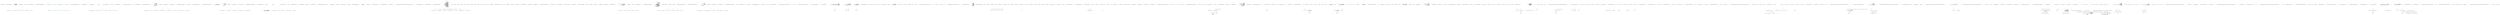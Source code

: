 digraph  {
m1_16 [cluster="CommandLine.Text.HelpText.HelpText(string, string)", file="HelpTextTests.cs", label="Entry CommandLine.Text.HelpText.HelpText(string, string)", span="78-78"];
m1_22 [cluster="CommandLine.Tests.Unit.Text.HelpTextTests.Create_instance_with_options()", file="HelpTextTests.cs", label="Entry CommandLine.Tests.Unit.Text.HelpTextTests.Create_instance_with_options()", span="46-46"];
m1_23 [cluster="CommandLine.Tests.Unit.Text.HelpTextTests.Create_instance_with_options()", file="HelpTextTests.cs", label="var sut = new HelpText { AddDashesToOption = true }\r\n                .AddPreOptionsLine(''pre-options'')\r\n                .AddOptions(new FakeOptions())\r\n                .AddPostOptionsLine(''post-options'')", span="50-53"];
m1_24 [cluster="CommandLine.Tests.Unit.Text.HelpTextTests.Create_instance_with_options()", file="HelpTextTests.cs", label="var lines = sut.ToString().ToNotEmptyLines().TrimStringArray()", span="57-57"];
m1_25 [cluster="CommandLine.Tests.Unit.Text.HelpTextTests.Create_instance_with_options()", file="HelpTextTests.cs", label="Assert.Equal(''pre-options'', lines[0])", span="58-58"];
m1_26 [cluster="CommandLine.Tests.Unit.Text.HelpTextTests.Create_instance_with_options()", file="HelpTextTests.cs", label="Assert.Equal(''--stringvalue    Define a string value here.'', lines[1])", span="59-59"];
m1_27 [cluster="CommandLine.Tests.Unit.Text.HelpTextTests.Create_instance_with_options()", file="HelpTextTests.cs", label="Assert.Equal(''-i               Define a int sequence here.'', lines[2])", span="60-60"];
m1_28 [cluster="CommandLine.Tests.Unit.Text.HelpTextTests.Create_instance_with_options()", file="HelpTextTests.cs", label="Assert.Equal(''-x               Define a boolean or switch value here.'', lines[3])", span="61-61"];
m1_29 [cluster="CommandLine.Tests.Unit.Text.HelpTextTests.Create_instance_with_options()", file="HelpTextTests.cs", label="Assert.Equal(''--help           Display this help screen.'', lines[4])", span="62-62"];
m1_30 [cluster="CommandLine.Tests.Unit.Text.HelpTextTests.Create_instance_with_options()", color=green, community=0, file="HelpTextTests.cs", label="Assert.Equal( ''post-options'', lines[5])", prediction=0, span="63-63"];
m1_31 [cluster="CommandLine.Tests.Unit.Text.HelpTextTests.Create_instance_with_options()", file="HelpTextTests.cs", label="Exit CommandLine.Tests.Unit.Text.HelpTextTests.Create_instance_with_options()", span="46-46"];
m1_42 [cluster="CommandLine.Tests.Unit.Text.HelpTextTests.When_help_text_is_longer_than_width_it_will_wrap_around_as_if_in_a_column()", file="HelpTextTests.cs", label="Entry CommandLine.Tests.Unit.Text.HelpTextTests.When_help_text_is_longer_than_width_it_will_wrap_around_as_if_in_a_column()", span="83-83"];
m1_43 [cluster="CommandLine.Tests.Unit.Text.HelpTextTests.When_help_text_is_longer_than_width_it_will_wrap_around_as_if_in_a_column()", color=green, community=0, file="HelpTextTests.cs", label="var sut = new HelpText(new HeadingInfo(''CommandLine.Tests.dll'', ''1.9.4.131''))", prediction=1, span="87-87"];
m1_44 [cluster="CommandLine.Tests.Unit.Text.HelpTextTests.When_help_text_is_longer_than_width_it_will_wrap_around_as_if_in_a_column()", color=green, community=0, file="HelpTextTests.cs", label="sut.MaximumDisplayWidth = 40", prediction=2, span="88-88"];
m1_45 [cluster="CommandLine.Tests.Unit.Text.HelpTextTests.When_help_text_is_longer_than_width_it_will_wrap_around_as_if_in_a_column()", color=green, community=0, file="HelpTextTests.cs", label="sut.AddOptions(new FakeOptionsWithLongDescription())", prediction=1, span="89-89"];
m1_46 [cluster="CommandLine.Tests.Unit.Text.HelpTextTests.When_help_text_is_longer_than_width_it_will_wrap_around_as_if_in_a_column()", color=green, community=0, file="HelpTextTests.cs", label="var lines = sut.ToString().Split(new[] { Environment.NewLine }, StringSplitOptions.None)", prediction=4, span="92-92"];
m1_47 [cluster="CommandLine.Tests.Unit.Text.HelpTextTests.When_help_text_is_longer_than_width_it_will_wrap_around_as_if_in_a_column()", color=green, community=0, file="HelpTextTests.cs", label="lines[2].Should().Be(''  v, verbose    This is the description'')", prediction=5, span="93-93"];
m1_48 [cluster="CommandLine.Tests.Unit.Text.HelpTextTests.When_help_text_is_longer_than_width_it_will_wrap_around_as_if_in_a_column()", color=green, community=0, file="HelpTextTests.cs", label="lines[3].Should().Be(''                of the verbosity to '')", prediction=4, span="95-95"];
m1_49 [cluster="CommandLine.Tests.Unit.Text.HelpTextTests.When_help_text_is_longer_than_width_it_will_wrap_around_as_if_in_a_column()", color=green, community=0, file="HelpTextTests.cs", label="lines[4].Should().Be(''                test out the wrapping '')", prediction=4, span="96-96"];
m1_50 [cluster="CommandLine.Tests.Unit.Text.HelpTextTests.When_help_text_is_longer_than_width_it_will_wrap_around_as_if_in_a_column()", color=green, community=0, file="HelpTextTests.cs", label="lines[5].Should().Be(''                capabilities of the '')", prediction=4, span="97-97"];
m1_51 [cluster="CommandLine.Tests.Unit.Text.HelpTextTests.When_help_text_is_longer_than_width_it_will_wrap_around_as_if_in_a_column()", color=green, community=0, file="HelpTextTests.cs", label="lines[6].Should().Be(''                Help Text.'')", prediction=4, span="98-98"];
m1_52 [cluster="CommandLine.Tests.Unit.Text.HelpTextTests.When_help_text_is_longer_than_width_it_will_wrap_around_as_if_in_a_column()", file="HelpTextTests.cs", label="Exit CommandLine.Tests.Unit.Text.HelpTextTests.When_help_text_is_longer_than_width_it_will_wrap_around_as_if_in_a_column()", span="83-83"];
m1_57 [cluster="CommandLine.Tests.Unit.Text.HelpTextTests.Long_help_text_without_spaces()", file="HelpTextTests.cs", label="Entry CommandLine.Tests.Unit.Text.HelpTextTests.Long_help_text_without_spaces()", span="103-103"];
m1_58 [cluster="CommandLine.Tests.Unit.Text.HelpTextTests.Long_help_text_without_spaces()", file="HelpTextTests.cs", label="var sut = new HelpText(new HeadingInfo(''CommandLine.Tests.dll'', ''1.9.4.131''))", span="107-107"];
m1_59 [cluster="CommandLine.Tests.Unit.Text.HelpTextTests.Long_help_text_without_spaces()", file="HelpTextTests.cs", label="sut.MaximumDisplayWidth = 40", span="108-108"];
m1_60 [cluster="CommandLine.Tests.Unit.Text.HelpTextTests.Long_help_text_without_spaces()", file="HelpTextTests.cs", label="sut.AddOptions(new FakeOptionsWithLongDescriptionAndNoSpaces())", span="109-109"];
m1_61 [cluster="CommandLine.Tests.Unit.Text.HelpTextTests.Long_help_text_without_spaces()", file="HelpTextTests.cs", label="var lines = sut.ToString().Split(new[] { Environment.NewLine }, StringSplitOptions.None)", span="112-112"];
m1_62 [cluster="CommandLine.Tests.Unit.Text.HelpTextTests.Long_help_text_without_spaces()", file="HelpTextTests.cs", label="lines[2].Should().Be(''  v, verbose    Before '')", span="113-113"];
m1_63 [cluster="CommandLine.Tests.Unit.Text.HelpTextTests.Long_help_text_without_spaces()", file="HelpTextTests.cs", label="lines[3].Should().Be(''                012345678901234567890123'')", span="114-114"];
m1_64 [cluster="CommandLine.Tests.Unit.Text.HelpTextTests.Long_help_text_without_spaces()", file="HelpTextTests.cs", label="lines[4].Should().Be(''                After'')", span="115-115"];
m1_65 [cluster="CommandLine.Tests.Unit.Text.HelpTextTests.Long_help_text_without_spaces()", file="HelpTextTests.cs", label="lines[5].Should().Be(''  input-file    Before '')", span="116-116"];
m1_66 [cluster="CommandLine.Tests.Unit.Text.HelpTextTests.Long_help_text_without_spaces()", file="HelpTextTests.cs", label="lines[6].Should().Be(''                012345678901234567890123'')", span="117-117"];
m1_67 [cluster="CommandLine.Tests.Unit.Text.HelpTextTests.Long_help_text_without_spaces()", file="HelpTextTests.cs", label="lines[7].Should().Be(''                456789 After'')", span="118-118"];
m1_68 [cluster="CommandLine.Tests.Unit.Text.HelpTextTests.Long_help_text_without_spaces()", file="HelpTextTests.cs", label="Exit CommandLine.Tests.Unit.Text.HelpTextTests.Long_help_text_without_spaces()", span="103-103"];
m1_174 [cluster="System.Collections.Generic.IEnumerable<TSource>.Concat<TSource>(System.Collections.Generic.IEnumerable<TSource>)", file="HelpTextTests.cs", label="Entry System.Collections.Generic.IEnumerable<TSource>.Concat<TSource>(System.Collections.Generic.IEnumerable<TSource>)", span="0-0"];
m1_149 [cluster="Unk.True", file="HelpTextTests.cs", label="Entry Unk.True", span=""];
m1_99 [cluster="CommandLine.BadFormatTokenError.BadFormatTokenError(string)", file="HelpTextTests.cs", label="Entry CommandLine.BadFormatTokenError.BadFormatTokenError(string)", span="188-188"];
m1_133 [cluster="CommandLine.Tests.Unit.Text.HelpTextTests.Invoke_AutoBuild_for_Options_returns_appropriate_formatted_text()", file="HelpTextTests.cs", label="Entry CommandLine.Tests.Unit.Text.HelpTextTests.Invoke_AutoBuild_for_Options_returns_appropriate_formatted_text()", span="209-209"];
m1_134 [cluster="CommandLine.Tests.Unit.Text.HelpTextTests.Invoke_AutoBuild_for_Options_returns_appropriate_formatted_text()", file="HelpTextTests.cs", label="var fakeResult = new ParserResult<FakeOptions>(\r\n                ParserResultType.Options,\r\n                new FakeOptions(),\r\n                new Error[]\r\n                    {\r\n                        new BadFormatTokenError(''badtoken''),\r\n                        new SequenceOutOfRangeError(new NameInfo(''i'', ''''))\r\n                    },\r\n                Maybe.Nothing<IEnumerable<Type>>())", span="212-220"];
m1_135 [cluster="CommandLine.Tests.Unit.Text.HelpTextTests.Invoke_AutoBuild_for_Options_returns_appropriate_formatted_text()", file="HelpTextTests.cs", label="var helpText = HelpText.AutoBuild(fakeResult)", span="223-223"];
m1_136 [cluster="CommandLine.Tests.Unit.Text.HelpTextTests.Invoke_AutoBuild_for_Options_returns_appropriate_formatted_text()", file="HelpTextTests.cs", label="var lines = helpText.ToString().ToNotEmptyLines().TrimStringArray()", span="226-226"];
m1_137 [cluster="CommandLine.Tests.Unit.Text.HelpTextTests.Invoke_AutoBuild_for_Options_returns_appropriate_formatted_text()", file="HelpTextTests.cs", label="Assert.True(lines[0].StartsWith(''CommandLine'', StringComparison.Ordinal))", span="228-228"];
m1_138 [cluster="CommandLine.Tests.Unit.Text.HelpTextTests.Invoke_AutoBuild_for_Options_returns_appropriate_formatted_text()", file="HelpTextTests.cs", label="Assert.True(lines[1].StartsWith(''Copyright (c)'', StringComparison.Ordinal))", span="229-229"];
m1_139 [cluster="CommandLine.Tests.Unit.Text.HelpTextTests.Invoke_AutoBuild_for_Options_returns_appropriate_formatted_text()", file="HelpTextTests.cs", label="Assert.Equal(''ERROR(S):'', lines[2])", span="230-230"];
m1_140 [cluster="CommandLine.Tests.Unit.Text.HelpTextTests.Invoke_AutoBuild_for_Options_returns_appropriate_formatted_text()", file="HelpTextTests.cs", label="Assert.Equal(''Token 'badtoken' is not recognized.'', lines[3])", span="231-231"];
m1_141 [cluster="CommandLine.Tests.Unit.Text.HelpTextTests.Invoke_AutoBuild_for_Options_returns_appropriate_formatted_text()", file="HelpTextTests.cs", label="Assert.Equal(''A sequence option 'i' is defined with few items than required.'', lines[4])", span="232-232"];
m1_142 [cluster="CommandLine.Tests.Unit.Text.HelpTextTests.Invoke_AutoBuild_for_Options_returns_appropriate_formatted_text()", file="HelpTextTests.cs", label="Assert.Equal(''--stringvalue    Define a string value here.'', lines[5])", span="233-233"];
m1_143 [cluster="CommandLine.Tests.Unit.Text.HelpTextTests.Invoke_AutoBuild_for_Options_returns_appropriate_formatted_text()", file="HelpTextTests.cs", label="Assert.Equal(''-i               Define a int sequence here.'', lines[6])", span="234-234"];
m1_144 [cluster="CommandLine.Tests.Unit.Text.HelpTextTests.Invoke_AutoBuild_for_Options_returns_appropriate_formatted_text()", file="HelpTextTests.cs", label="Assert.Equal(''-x               Define a boolean or switch value here.'', lines[7])", span="235-235"];
m1_145 [cluster="CommandLine.Tests.Unit.Text.HelpTextTests.Invoke_AutoBuild_for_Options_returns_appropriate_formatted_text()", file="HelpTextTests.cs", label="Assert.Equal(''--help           Display this help screen.'', lines[8])", span="236-236"];
m1_146 [cluster="CommandLine.Tests.Unit.Text.HelpTextTests.Invoke_AutoBuild_for_Options_returns_appropriate_formatted_text()", file="HelpTextTests.cs", label="Exit CommandLine.Tests.Unit.Text.HelpTextTests.Invoke_AutoBuild_for_Options_returns_appropriate_formatted_text()", span="209-209"];
m1_148 [cluster="string.StartsWith(string, System.StringComparison)", file="HelpTextTests.cs", label="Entry string.StartsWith(string, System.StringComparison)", span="0-0"];
m1_103 [cluster="CommandLine.MissingRequiredOptionError.MissingRequiredOptionError(CommandLine.NameInfo)", file="HelpTextTests.cs", label="Entry CommandLine.MissingRequiredOptionError.MissingRequiredOptionError(CommandLine.NameInfo)", span="283-283"];
m1_161 [cluster="CommandLine.Tests.Unit.Text.HelpTextTests.Invoke_AutoBuild_for_Verbs_with_unknown_verb_returns_appropriate_formatted_text()", file="HelpTextTests.cs", label="Entry CommandLine.Tests.Unit.Text.HelpTextTests.Invoke_AutoBuild_for_Verbs_with_unknown_verb_returns_appropriate_formatted_text()", span="269-269"];
m1_162 [cluster="CommandLine.Tests.Unit.Text.HelpTextTests.Invoke_AutoBuild_for_Verbs_with_unknown_verb_returns_appropriate_formatted_text()", file="HelpTextTests.cs", label="var verbTypes = Enumerable.Empty<Type>().Concat(\r\n                new[] { typeof(AddOptions), typeof(CommitOptions), typeof(CloneOptions) })", span="272-273"];
m1_163 [cluster="CommandLine.Tests.Unit.Text.HelpTextTests.Invoke_AutoBuild_for_Verbs_with_unknown_verb_returns_appropriate_formatted_text()", file="HelpTextTests.cs", label="var fakeResult = new ParserResult<object>(\r\n                ParserResultType.Verbs,\r\n                new NullInstance(),\r\n                new Error[]\r\n                    {\r\n                        new HelpVerbRequestedError(null, null, false)\r\n                    },\r\n                Maybe.Just(verbTypes))", span="274-281"];
m1_164 [cluster="CommandLine.Tests.Unit.Text.HelpTextTests.Invoke_AutoBuild_for_Verbs_with_unknown_verb_returns_appropriate_formatted_text()", file="HelpTextTests.cs", label="var helpText = HelpText.AutoBuild(fakeResult)", span="284-284"];
m1_165 [cluster="CommandLine.Tests.Unit.Text.HelpTextTests.Invoke_AutoBuild_for_Verbs_with_unknown_verb_returns_appropriate_formatted_text()", file="HelpTextTests.cs", label="var lines = helpText.ToString().ToNotEmptyLines().TrimStringArray()", span="287-287"];
m1_166 [cluster="CommandLine.Tests.Unit.Text.HelpTextTests.Invoke_AutoBuild_for_Verbs_with_unknown_verb_returns_appropriate_formatted_text()", file="HelpTextTests.cs", label="Assert.True(lines[0].StartsWith(''CommandLine'', StringComparison.Ordinal))", span="289-289"];
m1_167 [cluster="CommandLine.Tests.Unit.Text.HelpTextTests.Invoke_AutoBuild_for_Verbs_with_unknown_verb_returns_appropriate_formatted_text()", file="HelpTextTests.cs", label="Assert.True(lines[1].StartsWith(''Copyright (c)'', StringComparison.Ordinal))", span="290-290"];
m1_168 [cluster="CommandLine.Tests.Unit.Text.HelpTextTests.Invoke_AutoBuild_for_Verbs_with_unknown_verb_returns_appropriate_formatted_text()", file="HelpTextTests.cs", label="Assert.Equal(''add       Add file contents to the index.'', lines[2])", span="291-291"];
m1_169 [cluster="CommandLine.Tests.Unit.Text.HelpTextTests.Invoke_AutoBuild_for_Verbs_with_unknown_verb_returns_appropriate_formatted_text()", file="HelpTextTests.cs", label="Assert.Equal(''commit    Record changes to the repository.'', lines[3])", span="292-292"];
m1_170 [cluster="CommandLine.Tests.Unit.Text.HelpTextTests.Invoke_AutoBuild_for_Verbs_with_unknown_verb_returns_appropriate_formatted_text()", file="HelpTextTests.cs", label="Assert.Equal(''clone     Clone a repository into a new directory.'', lines[4])", span="293-293"];
m1_171 [cluster="CommandLine.Tests.Unit.Text.HelpTextTests.Invoke_AutoBuild_for_Verbs_with_unknown_verb_returns_appropriate_formatted_text()", file="HelpTextTests.cs", label="Assert.Equal(''help      Display more information on a specific command.'', lines[5])", span="294-294"];
m1_172 [cluster="CommandLine.Tests.Unit.Text.HelpTextTests.Invoke_AutoBuild_for_Verbs_with_unknown_verb_returns_appropriate_formatted_text()", file="HelpTextTests.cs", label="Exit CommandLine.Tests.Unit.Text.HelpTextTests.Invoke_AutoBuild_for_Verbs_with_unknown_verb_returns_appropriate_formatted_text()", span="269-269"];
m1_70 [cluster="CommandLine.Tests.Unit.Text.HelpTextTests.Long_pre_and_post_lines_without_spaces()", file="HelpTextTests.cs", label="Entry CommandLine.Tests.Unit.Text.HelpTextTests.Long_pre_and_post_lines_without_spaces()", span="123-123"];
m1_71 [cluster="CommandLine.Tests.Unit.Text.HelpTextTests.Long_pre_and_post_lines_without_spaces()", file="HelpTextTests.cs", label="var sut = new HelpText(''Heading Info.'')", span="127-127"];
m1_72 [cluster="CommandLine.Tests.Unit.Text.HelpTextTests.Long_pre_and_post_lines_without_spaces()", file="HelpTextTests.cs", label="sut.MaximumDisplayWidth = 40", span="128-128"];
m1_73 [cluster="CommandLine.Tests.Unit.Text.HelpTextTests.Long_pre_and_post_lines_without_spaces()", file="HelpTextTests.cs", label="sut.AddPreOptionsLine(''Before 0123456789012345678901234567890123456789012 After'')\r\n                .AddOptions(new FakeOptionsForHelp())\r\n                .AddPostOptionsLine(''Before 0123456789012345678901234567890123456789 After'')", span="129-131"];
m1_74 [cluster="CommandLine.Tests.Unit.Text.HelpTextTests.Long_pre_and_post_lines_without_spaces()", file="HelpTextTests.cs", label="var lines = sut.ToString().Split(new string[] { Environment.NewLine }, StringSplitOptions.None)", span="134-134"];
m1_75 [cluster="CommandLine.Tests.Unit.Text.HelpTextTests.Long_pre_and_post_lines_without_spaces()", file="HelpTextTests.cs", label="lines[1].Should().Be(''Before '')", span="135-135"];
m1_76 [cluster="CommandLine.Tests.Unit.Text.HelpTextTests.Long_pre_and_post_lines_without_spaces()", file="HelpTextTests.cs", label="lines[2].Should().Be(''0123456789012345678901234567890123456789'')", span="136-136"];
m1_77 [cluster="CommandLine.Tests.Unit.Text.HelpTextTests.Long_pre_and_post_lines_without_spaces()", file="HelpTextTests.cs", label="lines[3].Should().Be(''012 After'')", span="137-137"];
m1_78 [cluster="CommandLine.Tests.Unit.Text.HelpTextTests.Long_pre_and_post_lines_without_spaces()", file="HelpTextTests.cs", label="lines[lines.Length - 3].Should().Be(''Before '')", span="138-138"];
m1_79 [cluster="CommandLine.Tests.Unit.Text.HelpTextTests.Long_pre_and_post_lines_without_spaces()", file="HelpTextTests.cs", label="lines[lines.Length - 2].Should().Be(''0123456789012345678901234567890123456789'')", span="139-139"];
m1_80 [cluster="CommandLine.Tests.Unit.Text.HelpTextTests.Long_pre_and_post_lines_without_spaces()", file="HelpTextTests.cs", label="lines[lines.Length - 1].Should().Be('' After'')", span="140-140"];
m1_81 [cluster="CommandLine.Tests.Unit.Text.HelpTextTests.Long_pre_and_post_lines_without_spaces()", file="HelpTextTests.cs", label="Exit CommandLine.Tests.Unit.Text.HelpTextTests.Long_pre_and_post_lines_without_spaces()", span="123-123"];
m1_0 [cluster="CommandLine.Tests.Unit.Text.HelpTextTests.Create_empty_instance()", file="HelpTextTests.cs", label="Entry CommandLine.Tests.Unit.Text.HelpTextTests.Create_empty_instance()", span="16-16"];
m1_1 [cluster="CommandLine.Tests.Unit.Text.HelpTextTests.Create_empty_instance()", file="HelpTextTests.cs", label="Assert.Equal(string.Empty, new HelpText().ToString())", span="18-18"];
m1_2 [cluster="CommandLine.Tests.Unit.Text.HelpTextTests.Create_empty_instance()", file="HelpTextTests.cs", label="Exit CommandLine.Tests.Unit.Text.HelpTextTests.Create_empty_instance()", span="16-16"];
m1_111 [cluster="CommandLine.Text.HelpText.RenderParsingErrorsText<T>(CommandLine.ParserResult<T>, System.Func<CommandLine.Error, string>, int)", file="HelpTextTests.cs", label="Entry CommandLine.Text.HelpText.RenderParsingErrorsText<T>(CommandLine.ParserResult<T>, System.Func<CommandLine.Error, string>, int)", span="389-389"];
m1_132 [cluster="System.InvalidOperationException.InvalidOperationException()", file="HelpTextTests.cs", label="Entry System.InvalidOperationException.InvalidOperationException()", span="0-0"];
m1_173 [cluster="System.Linq.Enumerable.Empty<TResult>()", file="HelpTextTests.cs", label="Entry System.Linq.Enumerable.Empty<TResult>()", span="0-0"];
m1_107 [cluster="CommandLine.BadVerbSelectedError.BadVerbSelectedError(string)", file="HelpTextTests.cs", label="Entry CommandLine.BadVerbSelectedError.BadVerbSelectedError(string)", span="327-327"];
m1_3 [cluster="CommandLine.Text.HelpText.HelpText()", file="HelpTextTests.cs", label="Entry CommandLine.Text.HelpText.HelpText()", span="32-32"];
m1_35 [cluster="CommandLine.Tests.Unit.Text.HelpTextTests.When_defined_MetaValue_should_be_rendered()", file="HelpTextTests.cs", label="Entry CommandLine.Tests.Unit.Text.HelpTextTests.When_defined_MetaValue_should_be_rendered()", span="68-68"];
m1_36 [cluster="CommandLine.Tests.Unit.Text.HelpTextTests.When_defined_MetaValue_should_be_rendered()", color=green, community=0, file="HelpTextTests.cs", label="var sut = new HelpText(''Meta Value.'')\r\n                .AddOptions(new FakeOptionsWithMetaValue())", prediction=10, span="72-73"];
m1_37 [cluster="CommandLine.Tests.Unit.Text.HelpTextTests.When_defined_MetaValue_should_be_rendered()", color=green, community=0, file="HelpTextTests.cs", label="var lines = sut.ToString().ToNotEmptyLines().TrimStringArray()", prediction=11, span="76-76"];
m1_38 [cluster="CommandLine.Tests.Unit.Text.HelpTextTests.When_defined_MetaValue_should_be_rendered()", color=green, community=0, file="HelpTextTests.cs", label="Assert.Equal(''i FILE, input-file=FILE    Required. Specify input FILE to be processed.'', lines[2])", prediction=12, span="78-78"];
m1_39 [cluster="CommandLine.Tests.Unit.Text.HelpTextTests.When_defined_MetaValue_should_be_rendered()", file="HelpTextTests.cs", label="Exit CommandLine.Tests.Unit.Text.HelpTextTests.When_defined_MetaValue_should_be_rendered()", span="68-68"];
m1_19 [cluster="CommandLine.Text.HelpText.AddPreOptionsLine(string)", file="HelpTextTests.cs", label="Entry CommandLine.Text.HelpText.AddPreOptionsLine(string)", span="313-313"];
m1_97 [cluster="CommandLine.ParserResult<T>.ParserResult(CommandLine.ParserResultType, T, System.Collections.Generic.IEnumerable<CommandLine.Error>, CommandLine.Infrastructure.Maybe<System.Collections.Generic.IEnumerable<System.Type>>)", file="HelpTextTests.cs", label="Entry CommandLine.ParserResult<T>.ParserResult(CommandLine.ParserResultType, T, System.Collections.Generic.IEnumerable<CommandLine.Error>, CommandLine.Infrastructure.Maybe<System.Collections.Generic.IEnumerable<System.Type>>)", span="23-23"];
m1_109 [cluster="CommandLine.HelpVerbRequestedError.HelpVerbRequestedError(string, System.Type, bool)", file="HelpTextTests.cs", label="Entry CommandLine.HelpVerbRequestedError.HelpVerbRequestedError(string, System.Type, bool)", span="353-353"];
m1_41 [cluster="CommandLine.Tests.Fakes.FakeOptionsWithMetaValue.FakeOptionsWithMetaValue()", file="HelpTextTests.cs", label="Entry CommandLine.Tests.Fakes.FakeOptionsWithMetaValue.FakeOptionsWithMetaValue()", span="4-4"];
m1_105 [cluster="CommandLine.SequenceOutOfRangeError.SequenceOutOfRangeError(CommandLine.NameInfo)", file="HelpTextTests.cs", label="Entry CommandLine.SequenceOutOfRangeError.SequenceOutOfRangeError(CommandLine.NameInfo)", span="316-316"];
m1_112 [cluster="lambda expression", file="HelpTextTests.cs", label="Entry lambda expression", span="166-189"];
m1_113 [cluster="lambda expression", file="HelpTextTests.cs", label="err.Tag", span="168-168"];
m1_115 [cluster="lambda expression", file="HelpTextTests.cs", label="return ''ERR '' + ((BadFormatTokenError)err).Token;", span="171-171"];
m1_117 [cluster="lambda expression", file="HelpTextTests.cs", label="return ''ERR '' + ((MissingValueOptionError)err).NameInfo.NameText;", span="173-173"];
m1_119 [cluster="lambda expression", file="HelpTextTests.cs", label="return ''ERR '' + ((UnknownOptionError)err).Token;", span="175-175"];
m1_121 [cluster="lambda expression", file="HelpTextTests.cs", label="return ''ERR '' + ((MissingRequiredOptionError)err).NameInfo.NameText;", span="177-177"];
m1_123 [cluster="lambda expression", file="HelpTextTests.cs", label="return ''ERR '' + ((MutuallyExclusiveSetError)err).NameInfo.NameText;", span="179-179"];
m1_125 [cluster="lambda expression", file="HelpTextTests.cs", label="return ''ERR '' + ((SequenceOutOfRangeError)err).NameInfo.NameText;", span="181-181"];
m1_129 [cluster="lambda expression", file="HelpTextTests.cs", label="return ''ERR '' + ((BadVerbSelectedError)err).Token;", span="185-185"];
m1_114 [cluster="lambda expression", file="HelpTextTests.cs", label="ErrorType.BadFormatTokenError", span="170-170"];
m1_116 [cluster="lambda expression", file="HelpTextTests.cs", label="ErrorType.MissingValueOptionError", span="172-172"];
m1_118 [cluster="lambda expression", file="HelpTextTests.cs", label="ErrorType.UnknownOptionError", span="174-174"];
m1_120 [cluster="lambda expression", file="HelpTextTests.cs", label="ErrorType.MissingRequiredOptionError", span="176-176"];
m1_122 [cluster="lambda expression", file="HelpTextTests.cs", label="ErrorType.MutuallyExclusiveSetError", span="178-178"];
m1_124 [cluster="lambda expression", file="HelpTextTests.cs", label="ErrorType.SequenceOutOfRangeError", span="180-180"];
m1_126 [cluster="lambda expression", file="HelpTextTests.cs", label="ErrorType.NoVerbSelectedError", span="182-182"];
m1_128 [cluster="lambda expression", file="HelpTextTests.cs", label="ErrorType.BadVerbSelectedError", span="184-184"];
m1_130 [cluster="lambda expression", file="HelpTextTests.cs", label="throw new InvalidOperationException();", span="187-187"];
m1_127 [cluster="lambda expression", file="HelpTextTests.cs", label="return ''ERR no-verb-selected'';", span="183-183"];
m1_131 [cluster="lambda expression", file="HelpTextTests.cs", label="Exit lambda expression", span="166-189"];
m1_40 [cluster="CommandLine.Text.HelpText.HelpText(string)", file="HelpTextTests.cs", label="Entry CommandLine.Text.HelpText.HelpText(string)", span="55-55"];
m1_100 [cluster="CommandLine.MissingValueOptionError.MissingValueOptionError(CommandLine.NameInfo)", file="HelpTextTests.cs", label="Entry CommandLine.MissingValueOptionError.MissingValueOptionError(CommandLine.NameInfo)", span="261-261"];
m1_55 [cluster="Unk.Should", file="HelpTextTests.cs", label="Entry Unk.Should", span=""];
m1_56 [cluster="Unk.Be", file="HelpTextTests.cs", label="Entry Unk.Be", span=""];
m1_4 [cluster="CommandLine.Text.HelpText.ToString()", file="HelpTextTests.cs", label="Entry CommandLine.Text.HelpText.ToString()", span="417-417"];
m1_33 [cluster="CommandLine.Text.HelpText.AddOptions<T>(T)", file="HelpTextTests.cs", label="Entry CommandLine.Text.HelpText.AddOptions<T>(T)", span="333-333"];
m1_175 [cluster="CommandLine.Infrastructure.Maybe.Just<T>(T)", file="HelpTextTests.cs", label="Entry CommandLine.Infrastructure.Maybe.Just<T>(T)", span="71-71"];
m1_82 [cluster="CommandLine.Tests.Fakes.FakeOptionsForHelp.FakeOptionsForHelp()", file="HelpTextTests.cs", label="Entry CommandLine.Tests.Fakes.FakeOptionsForHelp.FakeOptionsForHelp()", span="4-4"];
m1_106 [cluster="CommandLine.NoVerbSelectedError.NoVerbSelectedError()", file="HelpTextTests.cs", label="Entry CommandLine.NoVerbSelectedError.NoVerbSelectedError()", span="391-391"];
m1_17 [cluster="CommandLine.Text.HeadingInfo.HeadingInfo(string, string)", file="HelpTextTests.cs", label="Entry CommandLine.Text.HeadingInfo.HeadingInfo(string, string)", span="37-37"];
m1_69 [cluster="CommandLine.Tests.Fakes.FakeOptionsWithLongDescriptionAndNoSpaces.FakeOptionsWithLongDescriptionAndNoSpaces()", file="HelpTextTests.cs", label="Entry CommandLine.Tests.Fakes.FakeOptionsWithLongDescriptionAndNoSpaces.FakeOptionsWithLongDescriptionAndNoSpaces()", span="31-31"];
m1_102 [cluster="CommandLine.UnknownOptionError.UnknownOptionError(string)", file="HelpTextTests.cs", label="Entry CommandLine.UnknownOptionError.UnknownOptionError(string)", span="272-272"];
m1_18 [cluster="CommandLine.Text.CopyrightInfo.CopyrightInfo(bool, string, params int[])", file="HelpTextTests.cs", label="Entry CommandLine.Text.CopyrightInfo.CopyrightInfo(bool, string, params int[])", span="59-59"];
m1_147 [cluster="CommandLine.Text.HelpText.AutoBuild<T>(CommandLine.ParserResult<T>)", file="HelpTextTests.cs", label="Entry CommandLine.Text.HelpText.AutoBuild<T>(CommandLine.ParserResult<T>)", span="242-242"];
m1_20 [cluster="CommandLine.Text.HelpText.AddPostOptionsLine(string)", file="HelpTextTests.cs", label="Entry CommandLine.Text.HelpText.AddPostOptionsLine(string)", span="323-323"];
m1_104 [cluster="CommandLine.MutuallyExclusiveSetError.MutuallyExclusiveSetError(CommandLine.NameInfo)", file="HelpTextTests.cs", label="Entry CommandLine.MutuallyExclusiveSetError.MutuallyExclusiveSetError(CommandLine.NameInfo)", span="294-294"];
m1_21 [cluster="string.ToNotEmptyLines()", file="HelpTextTests.cs", label="Entry string.ToNotEmptyLines()", span="9-9"];
m1_98 [cluster="CommandLine.NullInstance.NullInstance()", file="HelpTextTests.cs", label="Entry CommandLine.NullInstance.NullInstance()", span="9-9"];
m1_110 [cluster="CommandLine.Infrastructure.Maybe.Nothing<T>()", file="HelpTextTests.cs", label="Entry CommandLine.Infrastructure.Maybe.Nothing<T>()", span="66-66"];
m1_101 [cluster="CommandLine.NameInfo.NameInfo(string, string)", file="HelpTextTests.cs", label="Entry CommandLine.NameInfo.NameInfo(string, string)", span="20-20"];
m1_32 [cluster="CommandLine.Tests.Fakes.FakeOptions.FakeOptions()", file="HelpTextTests.cs", label="Entry CommandLine.Tests.Fakes.FakeOptions.FakeOptions()", span="6-6"];
m1_6 [cluster="CommandLine.Tests.Unit.Text.HelpTextTests.Create_instance_without_options()", file="HelpTextTests.cs", label="Entry CommandLine.Tests.Unit.Text.HelpTextTests.Create_instance_without_options()", span="22-22"];
m1_7 [cluster="CommandLine.Tests.Unit.Text.HelpTextTests.Create_instance_without_options()", file="HelpTextTests.cs", label="var sut =\r\n                new HelpText(new HeadingInfo(''Unit-tests'', ''2.0''), new CopyrightInfo(true, ''Author'', 2005, 2013))\r\n                    .AddPreOptionsLine(''pre-options line 1'')\r\n                    .AddPreOptionsLine(''pre-options line 2'')\r\n                    .AddPostOptionsLine(''post-options line 1'')\r\n                    .AddPostOptionsLine(''post-options line 2'')", span="26-31"];
m1_8 [cluster="CommandLine.Tests.Unit.Text.HelpTextTests.Create_instance_without_options()", file="HelpTextTests.cs", label="var lines = sut.ToString().ToNotEmptyLines()", span="34-34"];
m1_9 [cluster="CommandLine.Tests.Unit.Text.HelpTextTests.Create_instance_without_options()", file="HelpTextTests.cs", label="Assert.Equal(''Unit-tests 2.0'', lines[0])", span="36-36"];
m1_10 [cluster="CommandLine.Tests.Unit.Text.HelpTextTests.Create_instance_without_options()", file="HelpTextTests.cs", label="Assert.Equal(''Copyright (C) 2005 - 2013 Author'', lines[1])", span="37-37"];
m1_11 [cluster="CommandLine.Tests.Unit.Text.HelpTextTests.Create_instance_without_options()", file="HelpTextTests.cs", label="Assert.Equal(''pre-options line 1'', lines[2])", span="38-38"];
m1_12 [cluster="CommandLine.Tests.Unit.Text.HelpTextTests.Create_instance_without_options()", file="HelpTextTests.cs", label="Assert.Equal(''pre-options line 2'', lines[3])", span="39-39"];
m1_13 [cluster="CommandLine.Tests.Unit.Text.HelpTextTests.Create_instance_without_options()", file="HelpTextTests.cs", label="Assert.Equal(''post-options line 1'', lines[4])", span="40-40"];
m1_14 [cluster="CommandLine.Tests.Unit.Text.HelpTextTests.Create_instance_without_options()", file="HelpTextTests.cs", label="Assert.Equal(''post-options line 2'', lines[5])", span="41-41"];
m1_15 [cluster="CommandLine.Tests.Unit.Text.HelpTextTests.Create_instance_without_options()", file="HelpTextTests.cs", label="Exit CommandLine.Tests.Unit.Text.HelpTextTests.Create_instance_without_options()", span="22-22"];
m1_83 [cluster="CommandLine.Tests.Unit.Text.HelpTextTests.Invoking_RenderParsingErrorsText_returns_appropriate_formatted_text()", file="HelpTextTests.cs", label="Entry CommandLine.Tests.Unit.Text.HelpTextTests.Invoking_RenderParsingErrorsText_returns_appropriate_formatted_text()", span="146-146"];
m1_84 [cluster="CommandLine.Tests.Unit.Text.HelpTextTests.Invoking_RenderParsingErrorsText_returns_appropriate_formatted_text()", file="HelpTextTests.cs", label="var fakeResult = new ParserResult<NullInstance>(\r\n                ParserResultType.Options,\r\n                new NullInstance(),\r\n                new Error[]\r\n                    {\r\n                        new BadFormatTokenError(''badtoken''),\r\n                        new MissingValueOptionError(new NameInfo(''x'', ''switch'')),\r\n                        new UnknownOptionError(''unknown''),\r\n                        new MissingRequiredOptionError(new NameInfo('''', ''missing'')),\r\n                        new MutuallyExclusiveSetError(new NameInfo(''z'', '''')),\r\n                        new SequenceOutOfRangeError(new NameInfo(''s'', ''sequence'')),\r\n                        new NoVerbSelectedError(),\r\n                        new BadVerbSelectedError(''badverb''),\r\n                        new HelpRequestedError(), // should be ignored\r\n                        new HelpVerbRequestedError(null, null, false), // should be ignored \r\n                    },\r\n                Maybe.Nothing<IEnumerable<Type>>())", span="149-165"];
m1_85 [cluster="CommandLine.Tests.Unit.Text.HelpTextTests.Invoking_RenderParsingErrorsText_returns_appropriate_formatted_text()", file="HelpTextTests.cs", label="Func<Error, string> fakeRenderer = err =>\r\n                {\r\n                    switch (err.Tag)\r\n                    {\r\n                        case ErrorType.BadFormatTokenError:\r\n                            return ''ERR '' + ((BadFormatTokenError)err).Token;\r\n                        case ErrorType.MissingValueOptionError:\r\n                            return ''ERR '' + ((MissingValueOptionError)err).NameInfo.NameText;\r\n                        case ErrorType.UnknownOptionError:\r\n                            return ''ERR '' + ((UnknownOptionError)err).Token;\r\n                        case ErrorType.MissingRequiredOptionError:\r\n                            return ''ERR '' + ((MissingRequiredOptionError)err).NameInfo.NameText;\r\n                        case ErrorType.MutuallyExclusiveSetError:\r\n                            return ''ERR '' + ((MutuallyExclusiveSetError)err).NameInfo.NameText;\r\n                        case ErrorType.SequenceOutOfRangeError:\r\n                            return ''ERR '' + ((SequenceOutOfRangeError)err).NameInfo.NameText;\r\n                        case ErrorType.NoVerbSelectedError:\r\n                            return ''ERR no-verb-selected'';\r\n                        case ErrorType.BadVerbSelectedError:\r\n                            return ''ERR '' + ((BadVerbSelectedError)err).Token;\r\n                        default:\r\n                            throw new InvalidOperationException();\r\n                    }\r\n                }", span="166-189"];
m1_86 [cluster="CommandLine.Tests.Unit.Text.HelpTextTests.Invoking_RenderParsingErrorsText_returns_appropriate_formatted_text()", file="HelpTextTests.cs", label="var errorsText = HelpText.RenderParsingErrorsText(fakeResult, fakeRenderer, 2)", span="192-192"];
m1_87 [cluster="CommandLine.Tests.Unit.Text.HelpTextTests.Invoking_RenderParsingErrorsText_returns_appropriate_formatted_text()", file="HelpTextTests.cs", label="var lines = errorsText.ToNotEmptyLines()", span="195-195"];
m1_88 [cluster="CommandLine.Tests.Unit.Text.HelpTextTests.Invoking_RenderParsingErrorsText_returns_appropriate_formatted_text()", file="HelpTextTests.cs", label="Assert.Equal(''  ERR badtoken'', lines[0])", span="197-197"];
m1_89 [cluster="CommandLine.Tests.Unit.Text.HelpTextTests.Invoking_RenderParsingErrorsText_returns_appropriate_formatted_text()", file="HelpTextTests.cs", label="Assert.Equal(''  ERR x, switch'', lines[1])", span="198-198"];
m1_90 [cluster="CommandLine.Tests.Unit.Text.HelpTextTests.Invoking_RenderParsingErrorsText_returns_appropriate_formatted_text()", file="HelpTextTests.cs", label="Assert.Equal(''  ERR unknown'', lines[2])", span="199-199"];
m1_91 [cluster="CommandLine.Tests.Unit.Text.HelpTextTests.Invoking_RenderParsingErrorsText_returns_appropriate_formatted_text()", file="HelpTextTests.cs", label="Assert.Equal(''  ERR missing'', lines[3])", span="200-200"];
m1_92 [cluster="CommandLine.Tests.Unit.Text.HelpTextTests.Invoking_RenderParsingErrorsText_returns_appropriate_formatted_text()", file="HelpTextTests.cs", label="Assert.Equal(''  ERR z'', lines[4])", span="201-201"];
m1_93 [cluster="CommandLine.Tests.Unit.Text.HelpTextTests.Invoking_RenderParsingErrorsText_returns_appropriate_formatted_text()", file="HelpTextTests.cs", label="Assert.Equal(''  ERR s, sequence'', lines[5])", span="202-202"];
m1_94 [cluster="CommandLine.Tests.Unit.Text.HelpTextTests.Invoking_RenderParsingErrorsText_returns_appropriate_formatted_text()", file="HelpTextTests.cs", label="Assert.Equal(''  ERR no-verb-selected'', lines[6])", span="203-203"];
m1_95 [cluster="CommandLine.Tests.Unit.Text.HelpTextTests.Invoking_RenderParsingErrorsText_returns_appropriate_formatted_text()", file="HelpTextTests.cs", label="Assert.Equal(''  ERR badverb'', lines[7])", span="204-204"];
m1_96 [cluster="CommandLine.Tests.Unit.Text.HelpTextTests.Invoking_RenderParsingErrorsText_returns_appropriate_formatted_text()", file="HelpTextTests.cs", label="Exit CommandLine.Tests.Unit.Text.HelpTextTests.Invoking_RenderParsingErrorsText_returns_appropriate_formatted_text()", span="146-146"];
m1_150 [cluster="CommandLine.Tests.Unit.Text.HelpTextTests.Invoke_AutoBuild_for_Verbs_with_specific_verb_returns_appropriate_formatted_text()", file="HelpTextTests.cs", label="Entry CommandLine.Tests.Unit.Text.HelpTextTests.Invoke_AutoBuild_for_Verbs_with_specific_verb_returns_appropriate_formatted_text()", span="241-241"];
m1_151 [cluster="CommandLine.Tests.Unit.Text.HelpTextTests.Invoke_AutoBuild_for_Verbs_with_specific_verb_returns_appropriate_formatted_text()", file="HelpTextTests.cs", label="var fakeResult = new ParserResult<object>(\r\n                ParserResultType.Verbs,\r\n                new NullInstance(),\r\n                new Error[]\r\n                    {\r\n                        new HelpVerbRequestedError(''commit'', typeof(CommitOptions), true)\r\n                    },\r\n                Maybe.Nothing<IEnumerable<Type>>())", span="244-251"];
m1_152 [cluster="CommandLine.Tests.Unit.Text.HelpTextTests.Invoke_AutoBuild_for_Verbs_with_specific_verb_returns_appropriate_formatted_text()", file="HelpTextTests.cs", label="var helpText = HelpText.AutoBuild(fakeResult)", span="254-254"];
m1_153 [cluster="CommandLine.Tests.Unit.Text.HelpTextTests.Invoke_AutoBuild_for_Verbs_with_specific_verb_returns_appropriate_formatted_text()", file="HelpTextTests.cs", label="var lines = helpText.ToString().ToNotEmptyLines().TrimStringArray()", span="257-257"];
m1_154 [cluster="CommandLine.Tests.Unit.Text.HelpTextTests.Invoke_AutoBuild_for_Verbs_with_specific_verb_returns_appropriate_formatted_text()", file="HelpTextTests.cs", label="Assert.True(lines[0].StartsWith(''CommandLine'', StringComparison.Ordinal))", span="259-259"];
m1_155 [cluster="CommandLine.Tests.Unit.Text.HelpTextTests.Invoke_AutoBuild_for_Verbs_with_specific_verb_returns_appropriate_formatted_text()", file="HelpTextTests.cs", label="Assert.True(lines[1].StartsWith(''Copyright (c)'', StringComparison.Ordinal))", span="260-260"];
m1_156 [cluster="CommandLine.Tests.Unit.Text.HelpTextTests.Invoke_AutoBuild_for_Verbs_with_specific_verb_returns_appropriate_formatted_text()", file="HelpTextTests.cs", label="Assert.Equal(''-p, --patch    Use the interactive patch selection interface to chose which'', lines[2])", span="261-261"];
m1_157 [cluster="CommandLine.Tests.Unit.Text.HelpTextTests.Invoke_AutoBuild_for_Verbs_with_specific_verb_returns_appropriate_formatted_text()", file="HelpTextTests.cs", label="Assert.Equal(''changes to commit.'', lines[3])", span="262-262"];
m1_158 [cluster="CommandLine.Tests.Unit.Text.HelpTextTests.Invoke_AutoBuild_for_Verbs_with_specific_verb_returns_appropriate_formatted_text()", file="HelpTextTests.cs", label="Assert.Equal(''--amend        Used to amend the tip of the current branch.'', lines[4])", span="263-263"];
m1_159 [cluster="CommandLine.Tests.Unit.Text.HelpTextTests.Invoke_AutoBuild_for_Verbs_with_specific_verb_returns_appropriate_formatted_text()", file="HelpTextTests.cs", label="Assert.Equal(''--help         Display this help screen.'', lines[5])", span="264-264"];
m1_160 [cluster="CommandLine.Tests.Unit.Text.HelpTextTests.Invoke_AutoBuild_for_Verbs_with_specific_verb_returns_appropriate_formatted_text()", file="HelpTextTests.cs", label="Exit CommandLine.Tests.Unit.Text.HelpTextTests.Invoke_AutoBuild_for_Verbs_with_specific_verb_returns_appropriate_formatted_text()", span="241-241"];
m1_34 [cluster="string[].TrimStringArray()", file="HelpTextTests.cs", label="Entry string[].TrimStringArray()", span="14-14"];
m1_108 [cluster="CommandLine.HelpRequestedError.HelpRequestedError()", file="HelpTextTests.cs", label="Entry CommandLine.HelpRequestedError.HelpRequestedError()", span="338-338"];
m1_5 [cluster="Unk.Equal", file="HelpTextTests.cs", label="Entry Unk.Equal", span=""];
m1_54 [cluster="string.Split(string[], System.StringSplitOptions)", file="HelpTextTests.cs", label="Entry string.Split(string[], System.StringSplitOptions)", span="0-0"];
m1_53 [cluster="CommandLine.Tests.Fakes.FakeOptionsWithLongDescription.FakeOptionsWithLongDescription()", file="HelpTextTests.cs", label="Entry CommandLine.Tests.Fakes.FakeOptionsWithLongDescription.FakeOptionsWithLongDescription()", span="22-22"];
m2_8 [cluster="CommandLine.Infrastructure.Maybe.Nothing<T>()", file="OptionMapperTests.cs", label="Entry CommandLine.Infrastructure.Maybe.Nothing<T>()", span="66-66"];
m2_11 [cluster="Unk.Create", file="OptionMapperTests.cs", label="Entry Unk.Create", span=""];
m2_12 [cluster="Unk.Where", file="OptionMapperTests.cs", label="Entry Unk.Where", span=""];
m2_6 [cluster="System.Collections.Generic.KeyValuePair<TKey, TValue>.KeyValuePair(TKey, TValue)", file="OptionMapperTests.cs", label="Entry System.Collections.Generic.KeyValuePair<TKey, TValue>.KeyValuePair(TKey, TValue)", span="0-0"];
m2_7 [cluster="CommandLine.Core.OptionSpecification.OptionSpecification(string, string, bool, string, int, int, CommandLine.Infrastructure.Maybe<object>, System.Type, string, string)", file="OptionMapperTests.cs", label="Entry CommandLine.Core.OptionSpecification.OptionSpecification(string, string, bool, string, int, int, CommandLine.Infrastructure.Maybe<object>, System.Type, string, string)", span="15-15"];
m2_10 [cluster="Unk.Single", file="OptionMapperTests.cs", label="Entry Unk.Single", span=""];
m2_14 [cluster="Unk.NotNull", file="OptionMapperTests.cs", label="Entry Unk.NotNull", span=""];
m2_26 [cluster="CommandLine.Core.TypeConverter.ChangeType(System.Collections.Generic.IEnumerable<string>, System.Type, bool, System.Globalization.CultureInfo)", file="OptionMapperTests.cs", label="Entry CommandLine.Core.TypeConverter.ChangeType(System.Collections.Generic.IEnumerable<string>, System.Type, bool, System.Globalization.CultureInfo)", span="12-12"];
m2_0 [cluster="CommandLine.Tests.Unit.Core.OptionMapperTests.Map_boolean_switch_creates_boolean_value()", file="OptionMapperTests.cs", label="Entry CommandLine.Tests.Unit.Core.OptionMapperTests.Map_boolean_switch_creates_boolean_value()", span="16-16"];
m2_1 [cluster="CommandLine.Tests.Unit.Core.OptionMapperTests.Map_boolean_switch_creates_boolean_value()", file="OptionMapperTests.cs", label="var tokenPartitions = new[]\r\n                {\r\n                    new KeyValuePair<string, IEnumerable<string>>(''x'', new [] { ''true'' })\r\n                }", span="19-22"];
m2_2 [cluster="CommandLine.Tests.Unit.Core.OptionMapperTests.Map_boolean_switch_creates_boolean_value()", color=green, community=0, file="OptionMapperTests.cs", label="var specProps = new[]\r\n                {\r\n                    SpecificationProperty.Create(\r\n                        new OptionSpecification(''x'', string.Empty, false, string.Empty, -1, -1, Maybe.Nothing<object>(), typeof(bool), string.Empty, string.Empty), \r\n                        typeof(FakeOptions).GetProperties().Single(p => p.Name.Equals(''BoolValue'', StringComparison.Ordinal)),\r\n                        Maybe.Nothing<object>())\r\n                }", prediction=13, span="23-29"];
m2_3 [cluster="CommandLine.Tests.Unit.Core.OptionMapperTests.Map_boolean_switch_creates_boolean_value()", file="OptionMapperTests.cs", label="var result = OptionMapper.MapValues(\r\n                specProps.Where(pt => pt.Specification.IsOption()),\r\n                tokenPartitions,\r\n                (vals, type, isScalar) => TypeConverter.ChangeType(vals, type, isScalar, CultureInfo.InvariantCulture),\r\n                StringComparer.InvariantCulture)", span="32-36"];
m2_4 [cluster="CommandLine.Tests.Unit.Core.OptionMapperTests.Map_boolean_switch_creates_boolean_value()", file="OptionMapperTests.cs", label="Assert.NotNull(result.Value.Single(\r\n                a => a.Specification.IsOption()\r\n                && ((OptionSpecification)a.Specification).ShortName.Equals(''x'')\r\n                && (bool)((Just<object>)a.Value).Value == true))", span="39-42"];
m2_5 [cluster="CommandLine.Tests.Unit.Core.OptionMapperTests.Map_boolean_switch_creates_boolean_value()", file="OptionMapperTests.cs", label="Exit CommandLine.Tests.Unit.Core.OptionMapperTests.Map_boolean_switch_creates_boolean_value()", span="16-16"];
m2_27 [cluster="lambda expression", file="OptionMapperTests.cs", label="Entry lambda expression", span="40-42"];
m2_15 [cluster="lambda expression", file="OptionMapperTests.cs", label="Entry lambda expression", span="27-27"];
m2_19 [cluster="lambda expression", file="OptionMapperTests.cs", label="Entry lambda expression", span="33-33"];
m2_23 [cluster="lambda expression", file="OptionMapperTests.cs", label="Entry lambda expression", span="35-35"];
m2_16 [cluster="lambda expression", file="OptionMapperTests.cs", label="p.Name.Equals(''BoolValue'', StringComparison.Ordinal)", span="27-27"];
m2_17 [cluster="lambda expression", file="OptionMapperTests.cs", label="Exit lambda expression", span="27-27"];
m2_20 [cluster="lambda expression", file="OptionMapperTests.cs", label="pt.Specification.IsOption()", span="33-33"];
m2_21 [cluster="lambda expression", file="OptionMapperTests.cs", label="Exit lambda expression", span="33-33"];
m2_24 [cluster="lambda expression", file="OptionMapperTests.cs", label="TypeConverter.ChangeType(vals, type, isScalar, CultureInfo.InvariantCulture)", span="35-35"];
m2_25 [cluster="lambda expression", file="OptionMapperTests.cs", label="Exit lambda expression", span="35-35"];
m2_28 [cluster="lambda expression", file="OptionMapperTests.cs", label="a.Specification.IsOption()\r\n                && ((OptionSpecification)a.Specification).ShortName.Equals(''x'')\r\n                && (bool)((Just<object>)a.Value).Value == true", span="40-42"];
m2_29 [cluster="lambda expression", file="OptionMapperTests.cs", label="Exit lambda expression", span="40-42"];
m2_30 [cluster="string.Equals(string)", file="OptionMapperTests.cs", label="Entry string.Equals(string)", span="0-0"];
m2_18 [cluster="string.Equals(string, System.StringComparison)", file="OptionMapperTests.cs", label="Entry string.Equals(string, System.StringComparison)", span="0-0"];
m2_22 [cluster="CommandLine.Core.Specification.IsOption()", file="OptionMapperTests.cs", label="Entry CommandLine.Core.Specification.IsOption()", span="11-11"];
m2_13 [cluster="Unk.MapValues", file="OptionMapperTests.cs", label="Entry Unk.MapValues", span=""];
m2_9 [cluster="System.Type.GetProperties()", file="OptionMapperTests.cs", label="Entry System.Type.GetProperties()", span="0-0"];
m3_0 [cluster="CommandLine.Core.OptionSpecification.OptionSpecification(string, string, bool, string, int, int, CommandLine.Infrastructure.Maybe<object>, System.Type, string, string)", file="OptionSpecification.cs", label="Entry CommandLine.Core.OptionSpecification.OptionSpecification(string, string, bool, string, int, int, CommandLine.Infrastructure.Maybe<object>, System.Type, string, string)", span="15-15"];
m3_1 [cluster="CommandLine.Core.OptionSpecification.OptionSpecification(string, string, bool, string, int, int, CommandLine.Infrastructure.Maybe<object>, System.Type, string, string)", file="OptionSpecification.cs", label="this.shortName = shortName", span="18-18"];
m3_2 [cluster="CommandLine.Core.OptionSpecification.OptionSpecification(string, string, bool, string, int, int, CommandLine.Infrastructure.Maybe<object>, System.Type, string, string)", file="OptionSpecification.cs", label="this.longName = longName", span="19-19"];
m3_3 [cluster="CommandLine.Core.OptionSpecification.OptionSpecification(string, string, bool, string, int, int, CommandLine.Infrastructure.Maybe<object>, System.Type, string, string)", file="OptionSpecification.cs", label="this.setName = setName", span="20-20"];
m3_4 [cluster="CommandLine.Core.OptionSpecification.OptionSpecification(string, string, bool, string, int, int, CommandLine.Infrastructure.Maybe<object>, System.Type, string, string)", file="OptionSpecification.cs", label="this.helpText = helpText", span="21-21"];
m3_5 [cluster="CommandLine.Core.OptionSpecification.OptionSpecification(string, string, bool, string, int, int, CommandLine.Infrastructure.Maybe<object>, System.Type, string, string)", file="OptionSpecification.cs", label="this.metaValue = metaValue", span="22-22"];
m3_6 [cluster="CommandLine.Core.OptionSpecification.OptionSpecification(string, string, bool, string, int, int, CommandLine.Infrastructure.Maybe<object>, System.Type, string, string)", file="OptionSpecification.cs", label="Exit CommandLine.Core.OptionSpecification.OptionSpecification(string, string, bool, string, int, int, CommandLine.Infrastructure.Maybe<object>, System.Type, string, string)", span="15-15"];
m3_7 [cluster="CommandLine.Core.OptionSpecification.FromAttribute(CommandLine.OptionAttribute, System.Type)", file="OptionSpecification.cs", label="Entry CommandLine.Core.OptionSpecification.FromAttribute(CommandLine.OptionAttribute, System.Type)", span="25-25"];
m3_8 [cluster="CommandLine.Core.OptionSpecification.FromAttribute(CommandLine.OptionAttribute, System.Type)", color=green, community=0, file="OptionSpecification.cs", label="return new OptionSpecification(\r\n                attribute.ShortName,\r\n                attribute.LongName,\r\n                attribute.Required,\r\n                attribute.SetName,\r\n                attribute.Min,\r\n                attribute.Max,\r\n                attribute.DefaultValue.ToMaybe(),\r\n                conversionType,\r\n                attribute.HelpText,\r\n                attribute.MetaValue);", prediction=14, span="27-37"];
m3_9 [cluster="CommandLine.Core.OptionSpecification.FromAttribute(CommandLine.OptionAttribute, System.Type)", file="OptionSpecification.cs", label="Exit CommandLine.Core.OptionSpecification.FromAttribute(CommandLine.OptionAttribute, System.Type)", span="25-25"];
m3_10 [cluster="T.ToMaybe<T>()", file="OptionSpecification.cs", label="Entry T.ToMaybe<T>()", span="82-82"];
m3_11 [file="OptionSpecification.cs", label="CommandLine.Core.OptionSpecification", span=""];
m4_4 [cluster="CommandLine.ParserSettings.~ParserSettings()", file="ParserSettings.cs", label="Entry CommandLine.ParserSettings.~ParserSettings()", span="34-34"];
m4_5 [cluster="CommandLine.ParserSettings.~ParserSettings()", file="ParserSettings.cs", label="Dispose(false)", span="36-36"];
m4_6 [cluster="CommandLine.ParserSettings.~ParserSettings()", file="ParserSettings.cs", label="Exit CommandLine.ParserSettings.~ParserSettings()", span="34-34"];
m4_0 [cluster="CommandLine.ParserSettings.ParserSettings()", file="ParserSettings.cs", label="Entry CommandLine.ParserSettings.ParserSettings()", span="25-25"];
m4_1 [cluster="CommandLine.ParserSettings.ParserSettings()", file="ParserSettings.cs", label="this.caseSensitive = true", span="27-27"];
m4_2 [cluster="CommandLine.ParserSettings.ParserSettings()", file="ParserSettings.cs", label="this.parsingCulture = CultureInfo.InvariantCulture", span="28-28"];
m4_3 [cluster="CommandLine.ParserSettings.ParserSettings()", file="ParserSettings.cs", label="Exit CommandLine.ParserSettings.ParserSettings()", span="25-25"];
m4_7 [cluster="CommandLine.ParserSettings.Dispose(bool)", file="ParserSettings.cs", label="Entry CommandLine.ParserSettings.Dispose(bool)", span="124-124"];
m4_13 [cluster="CommandLine.ParserSettings.Dispose(bool)", file="ParserSettings.cs", label="this.disposed", span="126-126"];
m4_15 [cluster="CommandLine.ParserSettings.Dispose(bool)", file="ParserSettings.cs", label=disposing, span="131-131"];
m4_14 [cluster="CommandLine.ParserSettings.Dispose(bool)", file="ParserSettings.cs", label="return;", span="128-128"];
m4_16 [cluster="CommandLine.ParserSettings.Dispose(bool)", file="ParserSettings.cs", label="HelpWriter != null", span="133-133"];
m4_17 [cluster="CommandLine.ParserSettings.Dispose(bool)", file="ParserSettings.cs", label="this.helpWriter.Dispose()", span="135-135"];
m4_19 [cluster="CommandLine.ParserSettings.Dispose(bool)", file="ParserSettings.cs", label="this.disposed = true", span="139-139"];
m4_18 [cluster="CommandLine.ParserSettings.Dispose(bool)", file="ParserSettings.cs", label="this.helpWriter = null", span="136-136"];
m4_20 [cluster="CommandLine.ParserSettings.Dispose(bool)", file="ParserSettings.cs", label="Exit CommandLine.ParserSettings.Dispose(bool)", span="124-124"];
m4_12 [cluster="System.GC.SuppressFinalize(object)", file="ParserSettings.cs", label="Entry System.GC.SuppressFinalize(object)", span="0-0"];
m4_21 [cluster="System.IO.TextWriter.Dispose()", file="ParserSettings.cs", label="Entry System.IO.TextWriter.Dispose()", span="0-0"];
m4_8 [cluster="CommandLine.ParserSettings.Dispose()", file="ParserSettings.cs", label="Entry CommandLine.ParserSettings.Dispose()", span="117-117"];
m4_9 [cluster="CommandLine.ParserSettings.Dispose()", file="ParserSettings.cs", label="Dispose(true)", span="119-119"];
m4_10 [cluster="CommandLine.ParserSettings.Dispose()", file="ParserSettings.cs", label="GC.SuppressFinalize(this)", span="121-121"];
m4_11 [cluster="CommandLine.ParserSettings.Dispose()", file="ParserSettings.cs", label="Exit CommandLine.ParserSettings.Dispose()", span="117-117"];
m4_22 [file="ParserSettings.cs", label="CommandLine.ParserSettings", span=""];
m5_23 [cluster="System.Collections.Generic.IEnumerable<TSource>.Count<TSource>()", file="Specification.cs", label="Entry System.Collections.Generic.IEnumerable<TSource>.Count<TSource>()", span="0-0"];
m5_22 [cluster="System.Collections.IEnumerable.OfType<TResult>()", file="Specification.cs", label="Entry System.Collections.IEnumerable.OfType<TResult>()", span="0-0"];
m5_26 [cluster="string.ToLowerInvariant()", file="Specification.cs", label="Entry string.ToLowerInvariant()", span="0-0"];
m5_28 [cluster="CommandLine.Core.ValueSpecification.FromAttribute(CommandLine.ValueAttribute, System.Type)", file="Specification.cs", label="Entry CommandLine.Core.ValueSpecification.FromAttribute(CommandLine.ValueAttribute, System.Type)", span="17-17"];
m5_25 [cluster="CommandLine.Core.OptionSpecification.FromAttribute(CommandLine.OptionAttribute, System.Type)", file="Specification.cs", label="Entry CommandLine.Core.OptionSpecification.FromAttribute(CommandLine.OptionAttribute, System.Type)", span="25-25"];
m5_8 [cluster="CommandLine.Core.Specification.FromProperty(System.Reflection.PropertyInfo)", file="Specification.cs", label="Entry CommandLine.Core.Specification.FromProperty(System.Reflection.PropertyInfo)", span="67-67"];
m5_9 [cluster="CommandLine.Core.Specification.FromProperty(System.Reflection.PropertyInfo)", color=green, community=0, file="Specification.cs", label="var attrs = property.GetCustomAttributes(true)", prediction=15, span="69-69"];
m5_12 [cluster="CommandLine.Core.Specification.FromProperty(System.Reflection.PropertyInfo)", color=green, community=0, file="Specification.cs", label="var spec = OptionSpecification.FromAttribute(oa.Single(), property.PropertyType)", prediction=16, span="73-73"];
m5_18 [cluster="CommandLine.Core.Specification.FromProperty(System.Reflection.PropertyInfo)", file="Specification.cs", label="return ValueSpecification.FromAttribute(va.Single(), property.PropertyType);", span="84-84"];
m5_10 [cluster="CommandLine.Core.Specification.FromProperty(System.Reflection.PropertyInfo)", color=green, community=0, file="Specification.cs", label="var oa = attrs.OfType<OptionAttribute>()", prediction=17, span="70-70"];
m5_16 [cluster="CommandLine.Core.Specification.FromProperty(System.Reflection.PropertyInfo)", file="Specification.cs", label="var va = attrs.OfType<ValueAttribute>()", span="81-81"];
m5_11 [cluster="CommandLine.Core.Specification.FromProperty(System.Reflection.PropertyInfo)", color=green, community=0, file="Specification.cs", label="oa.Count() == 1", prediction=18, span="71-71"];
m5_13 [cluster="CommandLine.Core.Specification.FromProperty(System.Reflection.PropertyInfo)", color=green, community=0, file="Specification.cs", label="spec.ShortName.Length == 0 && spec.LongName.Length == 0", prediction=19, span="74-74"];
m5_15 [cluster="CommandLine.Core.Specification.FromProperty(System.Reflection.PropertyInfo)", file="Specification.cs", label="return spec;", span="78-78"];
m5_17 [cluster="CommandLine.Core.Specification.FromProperty(System.Reflection.PropertyInfo)", color=green, community=0, file="Specification.cs", label="va.Count() == 1", prediction=20, span="82-82"];
m5_19 [cluster="CommandLine.Core.Specification.FromProperty(System.Reflection.PropertyInfo)", file="Specification.cs", label="throw new InvalidOperationException();", span="87-87"];
m5_20 [cluster="CommandLine.Core.Specification.FromProperty(System.Reflection.PropertyInfo)", file="Specification.cs", label="Exit CommandLine.Core.Specification.FromProperty(System.Reflection.PropertyInfo)", span="67-67"];
m5_29 [cluster="System.InvalidOperationException.InvalidOperationException()", file="Specification.cs", label="Entry System.InvalidOperationException.InvalidOperationException()", span="0-0"];
m5_21 [cluster="System.Reflection.MemberInfo.GetCustomAttributes(bool)", file="Specification.cs", label="Entry System.Reflection.MemberInfo.GetCustomAttributes(bool)", span="0-0"];
m5_24 [cluster="System.Collections.Generic.IEnumerable<TSource>.Single<TSource>()", file="Specification.cs", label="Entry System.Collections.Generic.IEnumerable<TSource>.Single<TSource>()", span="0-0"];
m5_27 [cluster="CommandLine.Core.OptionSpecification.WithLongName(string)", file="Specification.cs", label="Entry CommandLine.Core.OptionSpecification.WithLongName(string)", span="25-25"];
m5_0 [cluster="CommandLine.Core.Specification.Specification(CommandLine.Core.SpecificationType, bool, int, int, CommandLine.Infrastructure.Maybe<object>, System.Type)", file="Specification.cs", label="Entry CommandLine.Core.Specification.Specification(CommandLine.Core.SpecificationType, bool, int, int, CommandLine.Infrastructure.Maybe<object>, System.Type)", span="27-27"];
m5_1 [cluster="CommandLine.Core.Specification.Specification(CommandLine.Core.SpecificationType, bool, int, int, CommandLine.Infrastructure.Maybe<object>, System.Type)", file="Specification.cs", label="this.tag = tag", span="29-29"];
m5_2 [cluster="CommandLine.Core.Specification.Specification(CommandLine.Core.SpecificationType, bool, int, int, CommandLine.Infrastructure.Maybe<object>, System.Type)", file="Specification.cs", label="this.required = required", span="30-30"];
m5_3 [cluster="CommandLine.Core.Specification.Specification(CommandLine.Core.SpecificationType, bool, int, int, CommandLine.Infrastructure.Maybe<object>, System.Type)", file="Specification.cs", label="this.min = min", span="31-31"];
m5_4 [cluster="CommandLine.Core.Specification.Specification(CommandLine.Core.SpecificationType, bool, int, int, CommandLine.Infrastructure.Maybe<object>, System.Type)", file="Specification.cs", label="this.max = max", span="32-32"];
m5_5 [cluster="CommandLine.Core.Specification.Specification(CommandLine.Core.SpecificationType, bool, int, int, CommandLine.Infrastructure.Maybe<object>, System.Type)", file="Specification.cs", label="this.defaultValue = defaultValue", span="33-33"];
m5_6 [cluster="CommandLine.Core.Specification.Specification(CommandLine.Core.SpecificationType, bool, int, int, CommandLine.Infrastructure.Maybe<object>, System.Type)", file="Specification.cs", label="this.conversionType = conversionType", span="34-34"];
m5_7 [cluster="CommandLine.Core.Specification.Specification(CommandLine.Core.SpecificationType, bool, int, int, CommandLine.Infrastructure.Maybe<object>, System.Type)", file="Specification.cs", label="Exit CommandLine.Core.Specification.Specification(CommandLine.Core.SpecificationType, bool, int, int, CommandLine.Infrastructure.Maybe<object>, System.Type)", span="27-27"];
m5_30 [file="Specification.cs", label="CommandLine.Core.Specification", span=""];
m6_10 [cluster="Unk.Where", file="SpecificationPropertyRules.cs", label="Entry Unk.Where", span=""];
m6_11 [cluster="Unk.GroupBy", file="SpecificationPropertyRules.cs", label="Entry Unk.GroupBy", span=""];
m6_12 [cluster="Unk.Count", file="SpecificationPropertyRules.cs", label="Entry Unk.Count", span=""];
m6_0 [cluster="CommonMark.Utilities.Warning(string, params object[])", file="SpecificationPropertyRules.cs", label="Entry CommonMark.Utilities.Warning(string, params object[])", span="17-17"];
m6_1 [cluster="CommonMark.Utilities.Warning(string, params object[])", file="SpecificationPropertyRules.cs", label="args != null && args.Length > 0", span="19-19"];
m6_2 [cluster="CommonMark.Utilities.Warning(string, params object[])", file="SpecificationPropertyRules.cs", label="message = string.Format(System.Globalization.CultureInfo.InvariantCulture, message, args)", span="20-20"];
m6_19 [cluster="CommandLine.Infrastructure.Maybe<T>.IsJust<T>()", file="SpecificationPropertyRules.cs", label="Entry CommandLine.Infrastructure.Maybe<T>.IsJust<T>()", span="152-152"];
m6_48 [cluster="CommandLine.Core.SpecificationPropertyRules.EnforceRange()", file="SpecificationPropertyRules.cs", label="Entry CommandLine.Core.SpecificationPropertyRules.EnforceRange()", span="46-46"];
m6_49 [cluster="CommandLine.Core.SpecificationPropertyRules.EnforceRange()", file="SpecificationPropertyRules.cs", label="return specProps =>\r\n                {\r\n                    var options = specProps.Where(\r\n                        sp => sp.Specification.ConversionType.ToDescriptor() == DescriptorType.Sequence\r\n                        && sp.Value.IsJust()\r\n                        && ((Array)sp.Value.FromJust()).Length < sp.Specification.Min);\r\n                    if (options.Any())\r\n                    {\r\n                        return options.Select(s => Maybe.Just<Error>(new SequenceOutOfRangeError(\r\n                            NameInfo.FromSpecification(s.Specification))));\r\n                    }\r\n                    return Enumerable.Empty<Nothing<Error>>();\r\n                };", span="48-60"];
m6_50 [cluster="CommandLine.Core.SpecificationPropertyRules.EnforceRange()", file="SpecificationPropertyRules.cs", label="Exit CommandLine.Core.SpecificationPropertyRules.EnforceRange()", span="46-46"];
m6_46 [cluster="CommandLine.MissingRequiredOptionError.MissingRequiredOptionError(CommandLine.NameInfo)", file="SpecificationPropertyRules.cs", label="Entry CommandLine.MissingRequiredOptionError.MissingRequiredOptionError(CommandLine.NameInfo)", span="283-283"];
m6_38 [cluster="Unk.Any", file="SpecificationPropertyRules.cs", label="Entry Unk.Any", span=""];
m6_5 [cluster="lambda expression", file="SpecificationPropertyRules.cs", label="var groups = options.GroupBy(g => ((OptionSpecification)g.Specification).SetName)", span="23-23"];
m6_14 [cluster="System.Linq.Enumerable.Empty<TResult>()", file="SpecificationPropertyRules.cs", label="Entry System.Linq.Enumerable.Empty<TResult>()", span="0-0"];
m6_47 [cluster="Unk.FromSpecification", file="SpecificationPropertyRules.cs", label="Entry Unk.FromSpecification", span=""];
m6_61 [cluster="CommandLine.Infrastructure.Maybe<T>.FromJust<T>(System.Exception)", file="SpecificationPropertyRules.cs", label="Entry CommandLine.Infrastructure.Maybe<T>.FromJust<T>(System.Exception)", span="137-137"];
m6_6 [cluster="lambda expression", file="SpecificationPropertyRules.cs", label="groups.Count() > 1", span="24-24"];
m6_42 [cluster="CommandLine.Infrastructure.Maybe<T>.IsNothing<T>()", file="SpecificationPropertyRules.cs", label="Entry CommandLine.Infrastructure.Maybe<T>.IsNothing<T>()", span="147-147"];
m6_65 [cluster="CommandLine.SequenceOutOfRangeError.SequenceOutOfRangeError(CommandLine.NameInfo)", file="SpecificationPropertyRules.cs", label="Entry CommandLine.SequenceOutOfRangeError.SequenceOutOfRangeError(CommandLine.NameInfo)", span="316-316"];
m6_20 [cluster="lambda expression", file="SpecificationPropertyRules.cs", label="Entry lambda expression", span="23-23"];
m6_33 [cluster="lambda expression", color=green, community=0, file="SpecificationPropertyRules.cs", label="var options = specProps.Where(sp => sp.Value.IsNothing() && sp.Specification.Required)", prediction=21, span="36-36"];
m6_32 [cluster="lambda expression", file="SpecificationPropertyRules.cs", label="Entry lambda expression", span="34-43"];
m6_34 [cluster="lambda expression", color=green, community=0, file="SpecificationPropertyRules.cs", label="options.Any()", prediction=22, span="37-37"];
m6_39 [cluster="lambda expression", file="SpecificationPropertyRules.cs", label="Entry lambda expression", span="36-36"];
m6_35 [cluster="lambda expression", color=green, community=0, file="SpecificationPropertyRules.cs", label="return options.Select(s => Maybe.Just<Error>(new MissingRequiredOptionError(\r\n                            NameInfo.FromSpecification(s.Specification))));", prediction=21, span="39-40"];
m6_36 [cluster="lambda expression", color=green, community=0, file="SpecificationPropertyRules.cs", label="return Enumerable.Empty<Nothing<Error>>();", prediction=24, span="42-42"];
m6_37 [cluster="lambda expression", file="SpecificationPropertyRules.cs", label="Exit lambda expression", span="34-43"];
m6_43 [cluster="lambda expression", file="SpecificationPropertyRules.cs", label="Entry lambda expression", span="39-40"];
m6_40 [cluster="lambda expression", color=green, community=0, file="SpecificationPropertyRules.cs", label="sp.Value.IsNothing() && sp.Specification.Required", prediction=25, span="36-36"];
m6_41 [cluster="lambda expression", file="SpecificationPropertyRules.cs", label="Exit lambda expression", span="36-36"];
m6_44 [cluster="lambda expression", color=green, community=0, file="SpecificationPropertyRules.cs", label="Maybe.Just<Error>(new MissingRequiredOptionError(\r\n                            NameInfo.FromSpecification(s.Specification)))", prediction=26, span="39-40"];
m6_45 [cluster="lambda expression", file="SpecificationPropertyRules.cs", label="Exit lambda expression", span="39-40"];
m6_4 [cluster="CommonMark.Utilities.Warning(string, params object[])", file="SpecificationPropertyRules.cs", label="Exit CommonMark.Utilities.Warning(string, params object[])", span="17-17"];
m6_52 [cluster="lambda expression", file="SpecificationPropertyRules.cs", label="var options = specProps.Where(\r\n                        sp => sp.Specification.ConversionType.ToDescriptor() == DescriptorType.Sequence\r\n                        && sp.Value.IsJust()\r\n                        && ((Array)sp.Value.FromJust()).Length < sp.Specification.Min)", span="50-53"];
m6_53 [cluster="lambda expression", file="SpecificationPropertyRules.cs", label="options.Any()", span="54-54"];
m6_7 [cluster="CommonMark.Utilities.IsEscapableSymbol(char)", file="SpecificationPropertyRules.cs", label="Entry CommonMark.Utilities.IsEscapableSymbol(char)", span="28-28"];
m6_54 [cluster="lambda expression", file="SpecificationPropertyRules.cs", label="return options.Select(s => Maybe.Just<Error>(new SequenceOutOfRangeError(\r\n                            NameInfo.FromSpecification(s.Specification))));", span="56-57"];
m6_8 [cluster="CommonMark.Utilities.IsEscapableSymbol(char)", file="SpecificationPropertyRules.cs", label="return (c > ' ' && c < '0') || (c > '9' && c < 'A') || (c > 'Z' && c < 'a') || (c > 'z' && c < 127) || c == '•';", span="31-31"];
m6_55 [cluster="lambda expression", file="SpecificationPropertyRules.cs", label="return Enumerable.Empty<Nothing<Error>>();", span="59-59"];
m6_63 [cluster="lambda expression", file="SpecificationPropertyRules.cs", label="Maybe.Just<Error>(new SequenceOutOfRangeError(\r\n                            NameInfo.FromSpecification(s.Specification)))", span="56-57"];
m6_24 [cluster="lambda expression", file="SpecificationPropertyRules.cs", label="Maybe.Just<Error>(new MutuallyExclusiveSetError(NameInfo.FromOptionSpecification((OptionSpecification)s.Specification)))", span="26-26"];
m6_3 [cluster="CommonMark.Utilities.Warning(string, params object[])", file="SpecificationPropertyRules.cs", label="System.Diagnostics.Debug.WriteLine(message, ''Warning'')", span="22-22"];
m6_15 [cluster="lambda expression", file="SpecificationPropertyRules.cs", label="Entry lambda expression", span="22-22"];
m6_51 [cluster="lambda expression", file="SpecificationPropertyRules.cs", label="Entry lambda expression", span="48-60"];
m6_57 [cluster="lambda expression", file="SpecificationPropertyRules.cs", label="Entry lambda expression", span="51-53"];
m6_9 [cluster="CommonMark.Utilities.IsEscapableSymbol(char)", file="SpecificationPropertyRules.cs", label="Exit CommonMark.Utilities.IsEscapableSymbol(char)", span="28-28"];
m6_23 [cluster="lambda expression", file="SpecificationPropertyRules.cs", label="Entry lambda expression", span="26-26"];
m6_56 [cluster="lambda expression", file="SpecificationPropertyRules.cs", label="Exit lambda expression", span="48-60"];
m6_62 [cluster="lambda expression", file="SpecificationPropertyRules.cs", label="Entry lambda expression", span="56-57"];
m6_64 [cluster="lambda expression", file="SpecificationPropertyRules.cs", label="Exit lambda expression", span="56-57"];
m6_25 [cluster="lambda expression", file="SpecificationPropertyRules.cs", label="Exit lambda expression", span="26-26"];
m6_17 [cluster="lambda expression", file="SpecificationPropertyRules.cs", label="Exit lambda expression", span="22-22"];
m6_16 [cluster="lambda expression", file="SpecificationPropertyRules.cs", label="sp.Specification.IsOption() && sp.Value.IsJust()", span="22-22"];
m6_59 [cluster="lambda expression", file="SpecificationPropertyRules.cs", label="Exit lambda expression", span="51-53"];
m6_58 [cluster="lambda expression", file="SpecificationPropertyRules.cs", label="sp.Specification.ConversionType.ToDescriptor() == DescriptorType.Sequence\r\n                        && sp.Value.IsJust()\r\n                        && ((Array)sp.Value.FromJust()).Length < sp.Specification.Min", span="51-53"];
m6_21 [cluster="lambda expression", file="SpecificationPropertyRules.cs", label="((OptionSpecification)g.Specification).SetName", span="23-23"];
m6_22 [cluster="lambda expression", file="SpecificationPropertyRules.cs", label="Exit lambda expression", span="23-23"];
m6_29 [cluster="CommandLine.Core.SpecificationPropertyRules.EnforceRequired()", file="SpecificationPropertyRules.cs", label="Entry CommandLine.Core.SpecificationPropertyRules.EnforceRequired()", span="32-32"];
m6_30 [cluster="CommandLine.Core.SpecificationPropertyRules.EnforceRequired()", color=green, community=0, file="SpecificationPropertyRules.cs", label="return specProps =>\r\n                {\r\n                    var options = specProps.Where(sp => sp.Value.IsNothing() && sp.Specification.Required);\r\n                    if (options.Any())\r\n                    {\r\n                        return options.Select(s => Maybe.Just<Error>(new MissingRequiredOptionError(\r\n                            NameInfo.FromSpecification(s.Specification))));\r\n                    }\r\n                    return Enumerable.Empty<Nothing<Error>>();\r\n                };", prediction=27, span="34-43"];
m6_31 [cluster="CommandLine.Core.SpecificationPropertyRules.EnforceRequired()", file="SpecificationPropertyRules.cs", label="Exit CommandLine.Core.SpecificationPropertyRules.EnforceRequired()", span="32-32"];
m6_28 [cluster="CommandLine.Infrastructure.Maybe.Just<T>(T)", file="SpecificationPropertyRules.cs", label="Entry CommandLine.Infrastructure.Maybe.Just<T>(T)", span="71-71"];
m6_13 [cluster="Unk.Select", file="SpecificationPropertyRules.cs", label="Entry Unk.Select", span=""];
m6_60 [cluster="System.Type.ToDescriptor()", file="SpecificationPropertyRules.cs", label="Entry System.Type.ToDescriptor()", span="22-22"];
m6_26 [cluster="CommandLine.MutuallyExclusiveSetError.MutuallyExclusiveSetError(CommandLine.NameInfo)", file="SpecificationPropertyRules.cs", label="Entry CommandLine.MutuallyExclusiveSetError.MutuallyExclusiveSetError(CommandLine.NameInfo)", span="294-294"];
m6_18 [cluster="CommandLine.Core.Specification.IsOption()", file="SpecificationPropertyRules.cs", label="Entry CommandLine.Core.Specification.IsOption()", span="11-11"];
m6_27 [cluster="CommandLine.NameInfo.FromOptionSpecification(CommandLine.Core.OptionSpecification)", file="SpecificationPropertyRules.cs", label="Entry CommandLine.NameInfo.FromOptionSpecification(CommandLine.Core.OptionSpecification)", span="60-60"];
m7_103 [cluster="string.Split(params char[])", file="Tokenizer.cs", label="Entry string.Split(params char[])", span="0-0"];
m7_16 [cluster="Unk.nameLookup", file="Tokenizer.cs", label="Entry Unk.nameLookup", span=""];
m7_101 [cluster="CommandLine.BadFormatTokenError.BadFormatTokenError(string)", file="Tokenizer.cs", label="Entry CommandLine.BadFormatTokenError.BadFormatTokenError(string)", span="188-188"];
m7_11 [cluster="string.StartsWith(string, System.StringComparison)", file="Tokenizer.cs", label="Entry string.StartsWith(string, System.StringComparison)", span="0-0"];
m7_80 [cluster="CommandLine.Core.Token.Name(string)", file="Tokenizer.cs", label="Entry CommandLine.Core.Token.Name(string)", span="19-19"];
m7_102 [cluster="System.Action<T>.Invoke(T)", file="Tokenizer.cs", label="Entry System.Action<T>.Invoke(T)", span="0-0"];
m7_34 [cluster="Unk.Any", file="Tokenizer.cs", label="Entry Unk.Any", span=""];
m7_12 [cluster="CommandLine.Core.Token.Value(string)", file="Tokenizer.cs", label="Entry CommandLine.Core.Token.Value(string)", span="26-26"];
m7_15 [cluster="Unk.IsName", file="Tokenizer.cs", label="Entry Unk.IsName", span=""];
m7_36 [cluster="System.Func<T, TResult>.Invoke(T)", file="Tokenizer.cs", label="Entry System.Func<T, TResult>.Invoke(T)", span="0-0"];
m7_20 [cluster="Unk.Create", file="Tokenizer.cs", label="Entry Unk.Create", span=""];
m7_81 [cluster="string.Substring(int, int)", file="Tokenizer.cs", label="Entry string.Substring(int, int)", span="0-0"];
m7_82 [cluster="string.String(char, int)", file="Tokenizer.cs", label="Entry string.String(char, int)", span="0-0"];
m7_54 [cluster="lambda expression", file="Tokenizer.cs", label="Entry lambda expression", span="43-43"];
m7_22 [cluster="lambda expression", file="Tokenizer.cs", label="errors.Add(e)", span="18-18"];
m7_21 [cluster="lambda expression", file="Tokenizer.cs", label="Entry lambda expression", span="18-18"];
m7_23 [cluster="lambda expression", file="Tokenizer.cs", label="Exit lambda expression", span="18-18"];
m7_41 [cluster="lambda expression", file="Tokenizer.cs", label="Entry lambda expression", span="39-39"];
m7_45 [cluster="lambda expression", file="Tokenizer.cs", label="Entry lambda expression", span="41-41"];
m7_48 [cluster="lambda expression", file="Tokenizer.cs", label="Entry lambda expression", span="42-42"];
m7_51 [cluster="lambda expression", file="Tokenizer.cs", label="Entry lambda expression", span="42-42"];
m7_55 [cluster="lambda expression", file="Tokenizer.cs", label="tokens.Concat(values)", span="43-43"];
m7_42 [cluster="lambda expression", file="Tokenizer.cs", label="arg.EqualsOrdinal(''--'')", span="39-39"];
m7_43 [cluster="lambda expression", file="Tokenizer.cs", label="Exit lambda expression", span="39-39"];
m7_46 [cluster="lambda expression", file="Tokenizer.cs", label="!arg.EqualsOrdinal(''--'')", span="41-41"];
m7_47 [cluster="lambda expression", file="Tokenizer.cs", label="Exit lambda expression", span="41-41"];
m7_49 [cluster="lambda expression", file="Tokenizer.cs", label="!arg.EqualsOrdinal(''--'')", span="42-42"];
m7_50 [cluster="lambda expression", file="Tokenizer.cs", label="Exit lambda expression", span="42-42"];
m7_52 [cluster="lambda expression", file="Tokenizer.cs", label="Token.Value(t)", span="42-42"];
m7_53 [cluster="lambda expression", file="Tokenizer.cs", label="Exit lambda expression", span="42-42"];
m7_56 [cluster="lambda expression", file="Tokenizer.cs", label="Exit lambda expression", span="43-43"];
m7_38 [cluster="System.Collections.Generic.IEnumerable<TSource>.Skip<TSource>(int)", file="Tokenizer.cs", label="Entry System.Collections.Generic.IEnumerable<TSource>.Skip<TSource>(int)", span="0-0"];
m7_13 [cluster="CommandLine.Core.Tokenizer.TokenizeLongName(string, System.Action<CommandLine.Error>)", file="Tokenizer.cs", label="Entry CommandLine.Core.Tokenizer.TokenizeLongName(string, System.Action<CommandLine.Error>)", span="98-98"];
m7_85 [cluster="CommandLine.Core.Tokenizer.TokenizeLongName(string, System.Action<CommandLine.Error>)", file="Tokenizer.cs", label="value == null", span="102-102"];
m7_91 [cluster="CommandLine.Core.Tokenizer.TokenizeLongName(string, System.Action<CommandLine.Error>)", file="Tokenizer.cs", label="yield return Token.Name(text);", span="113-113"];
m7_92 [cluster="CommandLine.Core.Tokenizer.TokenizeLongName(string, System.Action<CommandLine.Error>)", file="Tokenizer.cs", label="yield break;", span="114-114"];
m7_95 [cluster="CommandLine.Core.Tokenizer.TokenizeLongName(string, System.Action<CommandLine.Error>)", file="Tokenizer.cs", label="yield break;", span="119-119"];
m7_97 [cluster="CommandLine.Core.Tokenizer.TokenizeLongName(string, System.Action<CommandLine.Error>)", file="Tokenizer.cs", label="yield return Token.Name(parts[0]);", span="122-122"];
m7_98 [cluster="CommandLine.Core.Tokenizer.TokenizeLongName(string, System.Action<CommandLine.Error>)", file="Tokenizer.cs", label="yield return Token.Value(parts[1]);", span="123-123"];
m7_87 [cluster="CommandLine.Core.Tokenizer.TokenizeLongName(string, System.Action<CommandLine.Error>)", file="Tokenizer.cs", label="value.Length > 2 && value.StartsWith(''--'', StringComparison.Ordinal)", span="107-107"];
m7_88 [cluster="CommandLine.Core.Tokenizer.TokenizeLongName(string, System.Action<CommandLine.Error>)", file="Tokenizer.cs", label="var text = value.Substring(2)", span="109-109"];
m7_94 [cluster="CommandLine.Core.Tokenizer.TokenizeLongName(string, System.Action<CommandLine.Error>)", file="Tokenizer.cs", label="onError(new BadFormatTokenError(value))", span="118-118"];
m7_86 [cluster="CommandLine.Core.Tokenizer.TokenizeLongName(string, System.Action<CommandLine.Error>)", file="Tokenizer.cs", label="throw new ArgumentNullException(''value'');", span="104-104"];
m7_89 [cluster="CommandLine.Core.Tokenizer.TokenizeLongName(string, System.Action<CommandLine.Error>)", file="Tokenizer.cs", label="var equalIndex = text.IndexOf('=')", span="110-110"];
m7_96 [cluster="CommandLine.Core.Tokenizer.TokenizeLongName(string, System.Action<CommandLine.Error>)", file="Tokenizer.cs", label="var parts = text.Split('=')", span="121-121"];
m7_90 [cluster="CommandLine.Core.Tokenizer.TokenizeLongName(string, System.Action<CommandLine.Error>)", file="Tokenizer.cs", label="equalIndex <= 0", span="111-111"];
m7_93 [cluster="CommandLine.Core.Tokenizer.TokenizeLongName(string, System.Action<CommandLine.Error>)", file="Tokenizer.cs", label="equalIndex == 1", span="116-116"];
m7_99 [cluster="CommandLine.Core.Tokenizer.TokenizeLongName(string, System.Action<CommandLine.Error>)", file="Tokenizer.cs", label="Exit CommandLine.Core.Tokenizer.TokenizeLongName(string, System.Action<CommandLine.Error>)", span="98-98"];
m7_37 [cluster="System.Collections.Generic.IEnumerable<TSource>.SkipWhile<TSource>(System.Func<TSource, bool>)", file="Tokenizer.cs", label="Entry System.Collections.Generic.IEnumerable<TSource>.SkipWhile<TSource>(System.Func<TSource, bool>)", span="0-0"];
m7_19 [cluster="Unk.Concat", file="Tokenizer.cs", label="Entry Unk.Concat", span=""];
m7_44 [cluster="string.EqualsOrdinal(string)", file="Tokenizer.cs", label="Entry string.EqualsOrdinal(string)", span="34-34"];
m7_35 [cluster="System.Collections.Generic.IEnumerable<TSource>.TakeWhile<TSource>(System.Func<TSource, bool>)", file="Tokenizer.cs", label="Entry System.Collections.Generic.IEnumerable<TSource>.TakeWhile<TSource>(System.Func<TSource, bool>)", span="0-0"];
m7_100 [cluster="string.IndexOf(char)", file="Tokenizer.cs", label="Entry string.IndexOf(char)", span="0-0"];
m7_39 [cluster="Unk.Select", file="Tokenizer.cs", label="Entry Unk.Select", span=""];
m7_40 [cluster="CommandLine.Core.StatePair<T1>.MapValue<T1, T2>(System.Func<T1, T2>)", file="Tokenizer.cs", label="Entry CommandLine.Core.StatePair<T1>.MapValue<T1, T2>(System.Func<T1, T2>)", span="69-69"];
m7_0 [cluster="CommandLine.Core.Tokenizer.Tokenize(System.Collections.Generic.IEnumerable<string>, System.Func<string, bool>)", file="Tokenizer.cs", label="Entry CommandLine.Core.Tokenizer.Tokenize(System.Collections.Generic.IEnumerable<string>, System.Func<string, bool>)", span="11-11"];
m7_1 [cluster="CommandLine.Core.Tokenizer.Tokenize(System.Collections.Generic.IEnumerable<string>, System.Func<string, bool>)", file="Tokenizer.cs", label="arguments == null", span="15-15"];
m7_5 [cluster="CommandLine.Core.Tokenizer.Tokenize(System.Collections.Generic.IEnumerable<string>, System.Func<string, bool>)", color=green, community=0, file="Tokenizer.cs", label="var tokens = from arg in arguments\r\n                         from token in !arg.StartsWith(''-'', StringComparison.Ordinal)\r\n                               ? new Token[] { Token.Value(arg) }\r\n                               : arg.StartsWith(''--'', StringComparison.Ordinal)\r\n                                     ? TokenizeLongName(arg, onError)\r\n                                     : TokenizeShortName(arg, nameLookup)\r\n                         select token", prediction=28, span="20-26"];
m7_6 [cluster="CommandLine.Core.Tokenizer.Tokenize(System.Collections.Generic.IEnumerable<string>, System.Func<string, bool>)", color=green, community=0, file="Tokenizer.cs", label="var unkTokens = from t in tokens where t.IsName() && !nameLookup(t.Text) select t", prediction=29, span="28-28"];
m7_2 [cluster="CommandLine.Core.Tokenizer.Tokenize(System.Collections.Generic.IEnumerable<string>, System.Func<string, bool>)", file="Tokenizer.cs", label="throw new ArgumentNullException(''arguments'');", span="15-15"];
m7_3 [cluster="CommandLine.Core.Tokenizer.Tokenize(System.Collections.Generic.IEnumerable<string>, System.Func<string, bool>)", file="Tokenizer.cs", label="var errors = new List<Error>()", span="17-17"];
m7_4 [cluster="CommandLine.Core.Tokenizer.Tokenize(System.Collections.Generic.IEnumerable<string>, System.Func<string, bool>)", file="Tokenizer.cs", label="Action<Error> onError = e => errors.Add(e)", span="18-18"];
m7_7 [cluster="CommandLine.Core.Tokenizer.Tokenize(System.Collections.Generic.IEnumerable<string>, System.Func<string, bool>)", color=green, community=0, file="Tokenizer.cs", label="return StatePair.Create(tokens.Except(unkTokens), errors.Concat(from t in unkTokens select new UnknownOptionError(t.Text)));", prediction=28, span="30-30"];
m7_8 [cluster="CommandLine.Core.Tokenizer.Tokenize(System.Collections.Generic.IEnumerable<string>, System.Func<string, bool>)", file="Tokenizer.cs", label="Exit CommandLine.Core.Tokenizer.Tokenize(System.Collections.Generic.IEnumerable<string>, System.Func<string, bool>)", span="11-11"];
m7_17 [cluster="Unk.Except", file="Tokenizer.cs", label="Entry Unk.Except", span=""];
m7_25 [cluster="CommandLine.Core.Tokenizer.PreprocessDashDash(System.Collections.Generic.IEnumerable<string>, System.Func<System.Collections.Generic.IEnumerable<string>, CommandLine.Core.StatePair<System.Collections.Generic.IEnumerable<CommandLine.Core.Token>>>)", file="Tokenizer.cs", label="Entry CommandLine.Core.Tokenizer.PreprocessDashDash(System.Collections.Generic.IEnumerable<string>, System.Func<System.Collections.Generic.IEnumerable<string>, CommandLine.Core.StatePair<System.Collections.Generic.IEnumerable<CommandLine.Core.Token>>>)", span="33-33"];
m7_26 [cluster="CommandLine.Core.Tokenizer.PreprocessDashDash(System.Collections.Generic.IEnumerable<string>, System.Func<System.Collections.Generic.IEnumerable<string>, CommandLine.Core.StatePair<System.Collections.Generic.IEnumerable<CommandLine.Core.Token>>>)", file="Tokenizer.cs", label="arguments == null", span="37-37"];
m7_28 [cluster="CommandLine.Core.Tokenizer.PreprocessDashDash(System.Collections.Generic.IEnumerable<string>, System.Func<System.Collections.Generic.IEnumerable<string>, CommandLine.Core.StatePair<System.Collections.Generic.IEnumerable<CommandLine.Core.Token>>>)", file="Tokenizer.cs", label="arguments.Any(arg => arg.EqualsOrdinal(''--''))", span="39-39"];
m7_29 [cluster="CommandLine.Core.Tokenizer.PreprocessDashDash(System.Collections.Generic.IEnumerable<string>, System.Func<System.Collections.Generic.IEnumerable<string>, CommandLine.Core.StatePair<System.Collections.Generic.IEnumerable<CommandLine.Core.Token>>>)", file="Tokenizer.cs", label="var tokenizerResult = tokenizer(arguments.TakeWhile(arg => !arg.EqualsOrdinal(''--'')))", span="41-41"];
m7_30 [cluster="CommandLine.Core.Tokenizer.PreprocessDashDash(System.Collections.Generic.IEnumerable<string>, System.Func<System.Collections.Generic.IEnumerable<string>, CommandLine.Core.StatePair<System.Collections.Generic.IEnumerable<CommandLine.Core.Token>>>)", file="Tokenizer.cs", label="var values = arguments.SkipWhile(arg => !arg.EqualsOrdinal(''--'')).Skip(1).Select(t => Token.Value(t))", span="42-42"];
m7_32 [cluster="CommandLine.Core.Tokenizer.PreprocessDashDash(System.Collections.Generic.IEnumerable<string>, System.Func<System.Collections.Generic.IEnumerable<string>, CommandLine.Core.StatePair<System.Collections.Generic.IEnumerable<CommandLine.Core.Token>>>)", file="Tokenizer.cs", label="return tokenizer(arguments);", span="45-45"];
m7_27 [cluster="CommandLine.Core.Tokenizer.PreprocessDashDash(System.Collections.Generic.IEnumerable<string>, System.Func<System.Collections.Generic.IEnumerable<string>, CommandLine.Core.StatePair<System.Collections.Generic.IEnumerable<CommandLine.Core.Token>>>)", file="Tokenizer.cs", label="throw new ArgumentNullException(''arguments'');", span="37-37"];
m7_31 [cluster="CommandLine.Core.Tokenizer.PreprocessDashDash(System.Collections.Generic.IEnumerable<string>, System.Func<System.Collections.Generic.IEnumerable<string>, CommandLine.Core.StatePair<System.Collections.Generic.IEnumerable<CommandLine.Core.Token>>>)", file="Tokenizer.cs", label="return tokenizerResult.MapValue(tokens => tokens.Concat(values));", span="43-43"];
m7_33 [cluster="CommandLine.Core.Tokenizer.PreprocessDashDash(System.Collections.Generic.IEnumerable<string>, System.Func<System.Collections.Generic.IEnumerable<string>, CommandLine.Core.StatePair<System.Collections.Generic.IEnumerable<CommandLine.Core.Token>>>)", file="Tokenizer.cs", label="Exit CommandLine.Core.Tokenizer.PreprocessDashDash(System.Collections.Generic.IEnumerable<string>, System.Func<System.Collections.Generic.IEnumerable<string>, CommandLine.Core.StatePair<System.Collections.Generic.IEnumerable<CommandLine.Core.Token>>>)", span="33-33"];
m7_24 [cluster="System.Collections.Generic.List<T>.Add(T)", file="Tokenizer.cs", label="Entry System.Collections.Generic.List<T>.Add(T)", span="0-0"];
m7_79 [cluster="char.IsDigit(char)", file="Tokenizer.cs", label="Entry char.IsDigit(char)", span="0-0"];
m7_10 [cluster="System.Collections.Generic.List<T>.List()", file="Tokenizer.cs", label="Entry System.Collections.Generic.List<T>.List()", span="0-0"];
m7_18 [cluster="UnknownOptionError.cstr", file="Tokenizer.cs", label="Entry UnknownOptionError.cstr", span=""];
m7_84 [cluster="System.Collections.Generic.IEnumerable<TSource>.Count<TSource>()", file="Tokenizer.cs", label="Entry System.Collections.Generic.IEnumerable<TSource>.Count<TSource>()", span="0-0"];
m7_14 [cluster="CommandLine.Core.Tokenizer.TokenizeShortName(string, System.Func<string, bool>)", file="Tokenizer.cs", label="Entry CommandLine.Core.Tokenizer.TokenizeShortName(string, System.Func<string, bool>)", span="48-48"];
m7_57 [cluster="CommandLine.Core.Tokenizer.TokenizeShortName(string, System.Func<string, bool>)", file="Tokenizer.cs", label="value == null", span="52-52"];
m7_62 [cluster="CommandLine.Core.Tokenizer.TokenizeShortName(string, System.Func<string, bool>)", file="Tokenizer.cs", label="yield return Token.Value(value);", span="63-63"];
m7_63 [cluster="CommandLine.Core.Tokenizer.TokenizeShortName(string, System.Func<string, bool>)", file="Tokenizer.cs", label="yield break;", span="64-64"];
m7_65 [cluster="CommandLine.Core.Tokenizer.TokenizeShortName(string, System.Func<string, bool>)", file="Tokenizer.cs", label="yield return Token.Name(text);", span="69-69"];
m7_66 [cluster="CommandLine.Core.Tokenizer.TokenizeShortName(string, System.Func<string, bool>)", file="Tokenizer.cs", label="yield break;", span="70-70"];
m7_68 [cluster="CommandLine.Core.Tokenizer.TokenizeShortName(string, System.Func<string, bool>)", file="Tokenizer.cs", label="yield return Token.Name(first);", span="74-74"];
m7_74 [cluster="CommandLine.Core.Tokenizer.TokenizeShortName(string, System.Func<string, bool>)", file="Tokenizer.cs", label="yield return Token.Name(n);", span="84-84"];
m7_76 [cluster="CommandLine.Core.Tokenizer.TokenizeShortName(string, System.Func<string, bool>)", file="Tokenizer.cs", label="yield return Token.Value(text.Substring(seen.Count()));", span="93-93"];
m7_59 [cluster="CommandLine.Core.Tokenizer.TokenizeShortName(string, System.Func<string, bool>)", file="Tokenizer.cs", label="value.Length > 1 || value[0] == '-' || value[1] != '-'", span="57-57"];
m7_60 [cluster="CommandLine.Core.Tokenizer.TokenizeShortName(string, System.Func<string, bool>)", file="Tokenizer.cs", label="var text = value.Substring(1)", span="59-59"];
m7_64 [cluster="CommandLine.Core.Tokenizer.TokenizeShortName(string, System.Func<string, bool>)", file="Tokenizer.cs", label="value.Length == 2", span="67-67"];
m7_72 [cluster="CommandLine.Core.Tokenizer.TokenizeShortName(string, System.Func<string, bool>)", file="Tokenizer.cs", label="!seen.Contains(c) && nameLookup(n)", span="81-81"];
m7_58 [cluster="CommandLine.Core.Tokenizer.TokenizeShortName(string, System.Func<string, bool>)", file="Tokenizer.cs", label="throw new ArgumentNullException(''value'');", span="54-54"];
m7_61 [cluster="CommandLine.Core.Tokenizer.TokenizeShortName(string, System.Func<string, bool>)", file="Tokenizer.cs", label="char.IsDigit(text[0])", span="61-61"];
m7_67 [cluster="CommandLine.Core.Tokenizer.TokenizeShortName(string, System.Func<string, bool>)", file="Tokenizer.cs", label="var first = text.Substring(0, 1)", span="73-73"];
m7_70 [cluster="CommandLine.Core.Tokenizer.TokenizeShortName(string, System.Func<string, bool>)", file="Tokenizer.cs", label="text.Substring(1)", span="78-78"];
m7_75 [cluster="CommandLine.Core.Tokenizer.TokenizeShortName(string, System.Func<string, bool>)", file="Tokenizer.cs", label="seen.Count() < text.Length", span="91-91"];
m7_69 [cluster="CommandLine.Core.Tokenizer.TokenizeShortName(string, System.Func<string, bool>)", file="Tokenizer.cs", label="var seen = new List<char> { first[0] }", span="76-76"];
m7_73 [cluster="CommandLine.Core.Tokenizer.TokenizeShortName(string, System.Func<string, bool>)", file="Tokenizer.cs", label="seen.Add(c)", span="83-83"];
m7_71 [cluster="CommandLine.Core.Tokenizer.TokenizeShortName(string, System.Func<string, bool>)", file="Tokenizer.cs", label="var n = new string(c, 1)", span="80-80"];
m7_77 [cluster="CommandLine.Core.Tokenizer.TokenizeShortName(string, System.Func<string, bool>)", file="Tokenizer.cs", label="Exit CommandLine.Core.Tokenizer.TokenizeShortName(string, System.Func<string, bool>)", span="48-48"];
m7_9 [cluster="System.ArgumentNullException.ArgumentNullException(string)", file="Tokenizer.cs", label="Entry System.ArgumentNullException.ArgumentNullException(string)", span="0-0"];
m7_83 [cluster="System.Collections.Generic.List<T>.Contains(T)", file="Tokenizer.cs", label="Entry System.Collections.Generic.List<T>.Contains(T)", span="0-0"];
m7_78 [cluster="string.Substring(int)", file="Tokenizer.cs", label="Entry string.Substring(int)", span="0-0"];
m7_104 [file="Tokenizer.cs", label=errors, span=""];
m7_105 [file="Tokenizer.cs", label=values, span=""];
m8_13 [cluster="CommandLine.Core.TokenPartitioner.PartitionScalars(System.Collections.Generic.IEnumerable<CommandLine.Core.Token>, System.Func<string, CommandLine.Infrastructure.Maybe<System.Tuple<CommandLine.Core.DescriptorType, CommandLine.Infrastructure.Maybe<int>>>>)", file="TokenPartitioner.cs", label="Entry CommandLine.Core.TokenPartitioner.PartitionScalars(System.Collections.Generic.IEnumerable<CommandLine.Core.Token>, System.Func<string, CommandLine.Infrastructure.Maybe<System.Tuple<CommandLine.Core.DescriptorType, CommandLine.Infrastructure.Maybe<int>>>>)", span="46-46"];
m8_44 [cluster="CommandLine.Core.TokenPartitioner.PartitionScalars(System.Collections.Generic.IEnumerable<CommandLine.Core.Token>, System.Func<string, CommandLine.Infrastructure.Maybe<System.Tuple<CommandLine.Core.DescriptorType, CommandLine.Infrastructure.Maybe<int>>>>)", file="TokenPartitioner.cs", label="return from tseq in tokens.Pairwise(\r\n                (f, s) =>\r\n                        f.IsName() && s.IsValue()\r\n                            ? typeLookup(f.Text).Return(info =>\r\n                                    info.Item1 == DescriptorType.Scalar ? new[] { f, s } : new Token[] { }, new Token[] { })\r\n                                    : new Token[] { })\r\n                from t in tseq\r\n                select t;", span="50-57"];
m8_45 [cluster="CommandLine.Core.TokenPartitioner.PartitionScalars(System.Collections.Generic.IEnumerable<CommandLine.Core.Token>, System.Func<string, CommandLine.Infrastructure.Maybe<System.Tuple<CommandLine.Core.DescriptorType, CommandLine.Infrastructure.Maybe<int>>>>)", file="TokenPartitioner.cs", label="Exit CommandLine.Core.TokenPartitioner.PartitionScalars(System.Collections.Generic.IEnumerable<CommandLine.Core.Token>, System.Func<string, CommandLine.Infrastructure.Maybe<System.Tuple<CommandLine.Core.DescriptorType, CommandLine.Infrastructure.Maybe<int>>>>)", span="46-46"];
m8_18 [cluster="System.Collections.Generic.IEnumerable<TSource>.Pairwise<TSource, TResult>(System.Func<TSource, TSource, TResult>)", file="TokenPartitioner.cs", label="Entry System.Collections.Generic.IEnumerable<TSource>.Pairwise<TSource, TResult>(System.Func<TSource, TSource, TResult>)", span="10-10"];
m8_68 [cluster="CommandLine.Core.Token.Equals(CommandLine.Core.Token)", file="TokenPartitioner.cs", label="Entry CommandLine.Core.Token.Equals(CommandLine.Core.Token)", span="59-59"];
m8_43 [cluster="CommandLine.Core.Token.IsName()", file="TokenPartitioner.cs", label="Entry CommandLine.Core.Token.IsName()", span="72-72"];
m8_11 [cluster="CommandLine.Core.TokenPartitioner.PartitionSwitches(System.Collections.Generic.IEnumerable<CommandLine.Core.Token>, System.Func<string, CommandLine.Infrastructure.Maybe<System.Tuple<CommandLine.Core.DescriptorType, CommandLine.Infrastructure.Maybe<int>>>>)", file="TokenPartitioner.cs", label="Entry CommandLine.Core.TokenPartitioner.PartitionSwitches(System.Collections.Generic.IEnumerable<CommandLine.Core.Token>, System.Func<string, CommandLine.Infrastructure.Maybe<System.Tuple<CommandLine.Core.DescriptorType, CommandLine.Infrastructure.Maybe<int>>>>)", span="37-37"];
m8_36 [cluster="CommandLine.Core.TokenPartitioner.PartitionSwitches(System.Collections.Generic.IEnumerable<CommandLine.Core.Token>, System.Func<string, CommandLine.Infrastructure.Maybe<System.Tuple<CommandLine.Core.DescriptorType, CommandLine.Infrastructure.Maybe<int>>>>)", file="TokenPartitioner.cs", label="return from t in tokens\r\n                   where typeLookup(t.Text).Return(info => t.IsName() && info.Item1 == DescriptorType.Boolean, false)\r\n                   select t;", span="41-43"];
m8_37 [cluster="CommandLine.Core.TokenPartitioner.PartitionSwitches(System.Collections.Generic.IEnumerable<CommandLine.Core.Token>, System.Func<string, CommandLine.Infrastructure.Maybe<System.Tuple<CommandLine.Core.DescriptorType, CommandLine.Infrastructure.Maybe<int>>>>)", file="TokenPartitioner.cs", label="Exit CommandLine.Core.TokenPartitioner.PartitionSwitches(System.Collections.Generic.IEnumerable<CommandLine.Core.Token>, System.Func<string, CommandLine.Infrastructure.Maybe<System.Tuple<CommandLine.Core.DescriptorType, CommandLine.Infrastructure.Maybe<int>>>>)", span="37-37"];
m8_38 [cluster="System.Func<T, TResult>.Invoke(T)", file="TokenPartitioner.cs", label="Entry System.Func<T, TResult>.Invoke(T)", span="0-0"];
m8_15 [cluster="Unk.Where", file="TokenPartitioner.cs", label="Entry Unk.Where", span=""];
m8_21 [cluster="Unk.Create", file="TokenPartitioner.cs", label="Entry Unk.Create", span=""];
m8_29 [cluster="CommandLine.Core.TokenPartitioner.CreateValue(string, params string[])", file="TokenPartitioner.cs", label="Entry CommandLine.Core.TokenPartitioner.CreateValue(string, params string[])", span="88-88"];
m8_93 [cluster="CommandLine.Core.TokenPartitioner.CreateValue(string, params string[])", file="TokenPartitioner.cs", label="return new KeyValuePair<string, IEnumerable<string>>(value, values);", span="90-90"];
m8_94 [cluster="CommandLine.Core.TokenPartitioner.CreateValue(string, params string[])", file="TokenPartitioner.cs", label="Exit CommandLine.Core.TokenPartitioner.CreateValue(string, params string[])", span="88-88"];
m8_78 [cluster="System.Collections.Generic.IEnumerable<TSource>.Any<TSource>()", file="TokenPartitioner.cs", label="Entry System.Collections.Generic.IEnumerable<TSource>.Any<TSource>()", span="0-0"];
m8_12 [cluster="System.Collections.Generic.IEnumerable<TSource>.Except<TSource>(System.Collections.Generic.IEnumerable<TSource>)", file="TokenPartitioner.cs", label="Entry System.Collections.Generic.IEnumerable<TSource>.Except<TSource>(System.Collections.Generic.IEnumerable<TSource>)", span="0-0"];
m8_90 [cluster="lambda expression", file="TokenPartitioner.cs", label="Entry lambda expression", span="82-82"];
m8_22 [cluster="lambda expression", file="TokenPartitioner.cs", label="Entry lambda expression", span="26-26"];
m8_26 [cluster="lambda expression", file="TokenPartitioner.cs", label="Entry lambda expression", span="30-30"];
m8_30 [cluster="lambda expression", file="TokenPartitioner.cs", label="Entry lambda expression", span="31-31"];
m8_33 [cluster="lambda expression", file="TokenPartitioner.cs", label="Entry lambda expression", span="33-33"];
m8_23 [cluster="lambda expression", color=green, community=0, file="TokenPartitioner.cs", label="v.IsValue()", prediction=31, span="26-26"];
m8_24 [cluster="lambda expression", file="TokenPartitioner.cs", label="Exit lambda expression", span="26-26"];
m8_27 [cluster="lambda expression", file="TokenPartitioner.cs", label="CreateValue(t.Text,''true'')", span="30-30"];
m8_28 [cluster="lambda expression", file="TokenPartitioner.cs", label="Exit lambda expression", span="30-30"];
m8_31 [cluster="lambda expression", file="TokenPartitioner.cs", label="CreateValue(f.Text, s.Text)", span="31-31"];
m8_32 [cluster="lambda expression", file="TokenPartitioner.cs", label="Exit lambda expression", span="31-31"];
m8_34 [cluster="lambda expression", file="TokenPartitioner.cs", label="t.Text", span="33-33"];
m8_35 [cluster="lambda expression", file="TokenPartitioner.cs", label="Exit lambda expression", span="33-33"];
m8_40 [cluster="lambda expression", file="TokenPartitioner.cs", label="Entry lambda expression", span="42-42"];
m8_41 [cluster="lambda expression", file="TokenPartitioner.cs", label="t.IsName() && info.Item1 == DescriptorType.Boolean", span="42-42"];
m8_42 [cluster="lambda expression", file="TokenPartitioner.cs", label="Exit lambda expression", span="42-42"];
m8_47 [cluster="lambda expression", file="TokenPartitioner.cs", label="f.IsName() && s.IsValue()\r\n                            ? typeLookup(f.Text).Return(info =>\r\n                                    info.Item1 == DescriptorType.Scalar ? new[] { f, s } : new Token[] { }, new Token[] { })\r\n                                    : new Token[] { }", span="52-55"];
m8_46 [cluster="lambda expression", file="TokenPartitioner.cs", label="Entry lambda expression", span="51-55"];
m8_50 [cluster="lambda expression", file="TokenPartitioner.cs", label="info.Item1 == DescriptorType.Scalar ? new[] { f, s } : new Token[] { }", span="54-54"];
m8_48 [cluster="lambda expression", file="TokenPartitioner.cs", label="Exit lambda expression", span="51-55"];
m8_49 [cluster="lambda expression", file="TokenPartitioner.cs", label="Entry lambda expression", span="53-54"];
m8_51 [cluster="lambda expression", file="TokenPartitioner.cs", label="Exit lambda expression", span="53-54"];
m8_55 [cluster="lambda expression", file="TokenPartitioner.cs", label="f.IsName() && s.IsValue()\r\n                            ? typeLookup(f.Text).Return(info =>\r\n                                   info.Item1 == DescriptorType.Sequence\r\n                                        ? new[] { f }.Concat(tokens.SkipWhile(t => t.Equals(f)).TakeWhile(v => v.IsValue()).Take(MaybeExtensions.Return(info.Item2, items => items, 0)))\r\n                                        : new Token[] { } , new Token[] { })\r\n                            : new Token[] {}", span="66-71"];
m8_58 [cluster="lambda expression", file="TokenPartitioner.cs", label="info.Item1 == DescriptorType.Sequence\r\n                                        ? new[] { f }.Concat(tokens.SkipWhile(t => t.Equals(f)).TakeWhile(v => v.IsValue()).Take(MaybeExtensions.Return(info.Item2, items => items, 0)))\r\n                                        : new Token[] { }", span="68-70"];
m8_54 [cluster="lambda expression", file="TokenPartitioner.cs", label="Entry lambda expression", span="65-71"];
m8_66 [cluster="lambda expression", file="TokenPartitioner.cs", label="t.Equals(f)", span="69-69"];
m8_56 [cluster="lambda expression", file="TokenPartitioner.cs", label="Exit lambda expression", span="65-71"];
m8_57 [cluster="lambda expression", file="TokenPartitioner.cs", label="Entry lambda expression", span="67-70"];
m8_59 [cluster="lambda expression", file="TokenPartitioner.cs", label="Exit lambda expression", span="67-70"];
m8_65 [cluster="lambda expression", file="TokenPartitioner.cs", label="Entry lambda expression", span="69-69"];
m8_69 [cluster="lambda expression", file="TokenPartitioner.cs", label="Entry lambda expression", span="69-69"];
m8_72 [cluster="lambda expression", file="TokenPartitioner.cs", label="Entry lambda expression", span="69-69"];
m8_67 [cluster="lambda expression", file="TokenPartitioner.cs", label="Exit lambda expression", span="69-69"];
m8_70 [cluster="lambda expression", file="TokenPartitioner.cs", label="v.IsValue()", span="69-69"];
m8_71 [cluster="lambda expression", file="TokenPartitioner.cs", label="Exit lambda expression", span="69-69"];
m8_73 [cluster="lambda expression", file="TokenPartitioner.cs", label=items, span="69-69"];
m8_74 [cluster="lambda expression", file="TokenPartitioner.cs", label="Exit lambda expression", span="69-69"];
m8_80 [cluster="lambda expression", file="TokenPartitioner.cs", label="f.IsName()\r\n                            ? CreateValue(f.Text, tokens.SkipWhile(t => t.Equals(f)).TakeWhile(v => v.IsValue()).Select(x => x.Text).ToArray())\r\n                            : CreateValue(string.Empty)", span="81-83"];
m8_79 [cluster="lambda expression", file="TokenPartitioner.cs", label="Entry lambda expression", span="80-83"];
m8_85 [cluster="lambda expression", file="TokenPartitioner.cs", label="t.Equals(f)", span="82-82"];
m8_81 [cluster="lambda expression", file="TokenPartitioner.cs", label="Exit lambda expression", span="80-83"];
m8_84 [cluster="lambda expression", file="TokenPartitioner.cs", label="Entry lambda expression", span="82-82"];
m8_87 [cluster="lambda expression", file="TokenPartitioner.cs", label="Entry lambda expression", span="82-82"];
m8_86 [cluster="lambda expression", file="TokenPartitioner.cs", label="Exit lambda expression", span="82-82"];
m8_88 [cluster="lambda expression", file="TokenPartitioner.cs", label="v.IsValue()", span="82-82"];
m8_89 [cluster="lambda expression", file="TokenPartitioner.cs", label="Exit lambda expression", span="82-82"];
m8_91 [cluster="lambda expression", file="TokenPartitioner.cs", label="x.Text", span="82-82"];
m8_92 [cluster="lambda expression", file="TokenPartitioner.cs", label="Exit lambda expression", span="82-82"];
m8_0 [cluster="CommandLine.Core.TokenPartitioner.Partition(System.Collections.Generic.IEnumerable<CommandLine.Core.Token>, System.Func<string, CommandLine.Infrastructure.Maybe<System.Tuple<CommandLine.Core.DescriptorType, CommandLine.Infrastructure.Maybe<int>>>>)", file="TokenPartitioner.cs", label="Entry CommandLine.Core.TokenPartitioner.Partition(System.Collections.Generic.IEnumerable<CommandLine.Core.Token>, System.Func<string, CommandLine.Infrastructure.Maybe<System.Tuple<CommandLine.Core.DescriptorType, CommandLine.Infrastructure.Maybe<int>>>>)", span="16-16"];
m8_1 [cluster="CommandLine.Core.TokenPartitioner.Partition(System.Collections.Generic.IEnumerable<CommandLine.Core.Token>, System.Func<string, CommandLine.Infrastructure.Maybe<System.Tuple<CommandLine.Core.DescriptorType, CommandLine.Infrastructure.Maybe<int>>>>)", color=green, community=0, file="TokenPartitioner.cs", label="var switches = PartitionSwitches(tokens, typeLookup)", prediction=32, span="20-20"];
m8_2 [cluster="CommandLine.Core.TokenPartitioner.Partition(System.Collections.Generic.IEnumerable<CommandLine.Core.Token>, System.Func<string, CommandLine.Infrastructure.Maybe<System.Tuple<CommandLine.Core.DescriptorType, CommandLine.Infrastructure.Maybe<int>>>>)", color=green, community=0, file="TokenPartitioner.cs", label="var tokensExceptSwitches = tokens.Except(switches)", prediction=33, span="21-21"];
m8_3 [cluster="CommandLine.Core.TokenPartitioner.Partition(System.Collections.Generic.IEnumerable<CommandLine.Core.Token>, System.Func<string, CommandLine.Infrastructure.Maybe<System.Tuple<CommandLine.Core.DescriptorType, CommandLine.Infrastructure.Maybe<int>>>>)", color=green, community=0, file="TokenPartitioner.cs", label="var scalars = PartitionScalars(tokensExceptSwitches, typeLookup)", prediction=34, span="22-22"];
m8_5 [cluster="CommandLine.Core.TokenPartitioner.Partition(System.Collections.Generic.IEnumerable<CommandLine.Core.Token>, System.Func<string, CommandLine.Infrastructure.Maybe<System.Tuple<CommandLine.Core.DescriptorType, CommandLine.Infrastructure.Maybe<int>>>>)", color=green, community=0, file="TokenPartitioner.cs", label="var sequences = PartitionSequences(tokensExceptSwitchesAndScalars, typeLookup)", prediction=35, span="24-24"];
m8_9 [cluster="CommandLine.Core.TokenPartitioner.Partition(System.Collections.Generic.IEnumerable<CommandLine.Core.Token>, System.Func<string, CommandLine.Infrastructure.Maybe<System.Tuple<CommandLine.Core.DescriptorType, CommandLine.Infrastructure.Maybe<int>>>>)", file="TokenPartitioner.cs", label="return Tuple.Create(\r\n                    switches.Select(t => CreateValue(t.Text,''true''))\r\n                        .Concat(scalars.Pairwise((f, s) => CreateValue(f.Text, s.Text)))\r\n                        .Concat(SequenceTokensToKeyValuePairEnumerable(sequences)),\r\n                values.Select(t => t.Text),\r\n                errors);", span="29-34"];
m8_4 [cluster="CommandLine.Core.TokenPartitioner.Partition(System.Collections.Generic.IEnumerable<CommandLine.Core.Token>, System.Func<string, CommandLine.Infrastructure.Maybe<System.Tuple<CommandLine.Core.DescriptorType, CommandLine.Infrastructure.Maybe<int>>>>)", color=green, community=0, file="TokenPartitioner.cs", label="var tokensExceptSwitchesAndScalars = tokensExceptSwitches.Except(scalars)", prediction=36, span="23-23"];
m8_6 [cluster="CommandLine.Core.TokenPartitioner.Partition(System.Collections.Generic.IEnumerable<CommandLine.Core.Token>, System.Func<string, CommandLine.Infrastructure.Maybe<System.Tuple<CommandLine.Core.DescriptorType, CommandLine.Infrastructure.Maybe<int>>>>)", color=green, community=0, file="TokenPartitioner.cs", label="var tokensExceptSwitchesAndScalarsAndSeq = tokensExceptSwitchesAndScalars.Except(sequences)", prediction=37, span="25-25"];
m8_7 [cluster="CommandLine.Core.TokenPartitioner.Partition(System.Collections.Generic.IEnumerable<CommandLine.Core.Token>, System.Func<string, CommandLine.Infrastructure.Maybe<System.Tuple<CommandLine.Core.DescriptorType, CommandLine.Infrastructure.Maybe<int>>>>)", color=green, community=0, file="TokenPartitioner.cs", label="var values = tokensExceptSwitchesAndScalarsAndSeq.Where(v => v.IsValue())", prediction=38, span="26-26"];
m8_8 [cluster="CommandLine.Core.TokenPartitioner.Partition(System.Collections.Generic.IEnumerable<CommandLine.Core.Token>, System.Func<string, CommandLine.Infrastructure.Maybe<System.Tuple<CommandLine.Core.DescriptorType, CommandLine.Infrastructure.Maybe<int>>>>)", color=green, community=0, file="TokenPartitioner.cs", label="var errors = tokensExceptSwitchesAndScalarsAndSeq.Except(values)", prediction=39, span="27-27"];
m8_10 [cluster="CommandLine.Core.TokenPartitioner.Partition(System.Collections.Generic.IEnumerable<CommandLine.Core.Token>, System.Func<string, CommandLine.Infrastructure.Maybe<System.Tuple<CommandLine.Core.DescriptorType, CommandLine.Infrastructure.Maybe<int>>>>)", file="TokenPartitioner.cs", label="Exit CommandLine.Core.TokenPartitioner.Partition(System.Collections.Generic.IEnumerable<CommandLine.Core.Token>, System.Func<string, CommandLine.Infrastructure.Maybe<System.Tuple<CommandLine.Core.DescriptorType, CommandLine.Infrastructure.Maybe<int>>>>)", span="16-16"];
m8_63 [cluster="System.Collections.Generic.IEnumerable<TSource>.Take<TSource>(int)", file="TokenPartitioner.cs", label="Entry System.Collections.Generic.IEnumerable<TSource>.Take<TSource>(int)", span="0-0"];
m8_60 [cluster="System.Collections.Generic.IEnumerable<TSource>.SkipWhile<TSource>(System.Func<TSource, bool>)", file="TokenPartitioner.cs", label="Entry System.Collections.Generic.IEnumerable<TSource>.SkipWhile<TSource>(System.Func<TSource, bool>)", span="0-0"];
m8_19 [cluster="Unk.Concat", file="TokenPartitioner.cs", label="Entry Unk.Concat", span=""];
m8_14 [cluster="CommandLine.Core.TokenPartitioner.PartitionSequences(System.Collections.Generic.IEnumerable<CommandLine.Core.Token>, System.Func<string, CommandLine.Infrastructure.Maybe<System.Tuple<CommandLine.Core.DescriptorType, CommandLine.Infrastructure.Maybe<int>>>>)", file="TokenPartitioner.cs", label="Entry CommandLine.Core.TokenPartitioner.PartitionSequences(System.Collections.Generic.IEnumerable<CommandLine.Core.Token>, System.Func<string, CommandLine.Infrastructure.Maybe<System.Tuple<CommandLine.Core.DescriptorType, CommandLine.Infrastructure.Maybe<int>>>>)", span="60-60"];
m8_52 [cluster="CommandLine.Core.TokenPartitioner.PartitionSequences(System.Collections.Generic.IEnumerable<CommandLine.Core.Token>, System.Func<string, CommandLine.Infrastructure.Maybe<System.Tuple<CommandLine.Core.DescriptorType, CommandLine.Infrastructure.Maybe<int>>>>)", file="TokenPartitioner.cs", label="return from tseq in tokens.Pairwise(\r\n                (f, s) =>     \r\n                        f.IsName() && s.IsValue()\r\n                            ? typeLookup(f.Text).Return(info =>\r\n                                   info.Item1 == DescriptorType.Sequence\r\n                                        ? new[] { f }.Concat(tokens.SkipWhile(t => t.Equals(f)).TakeWhile(v => v.IsValue()).Take(MaybeExtensions.Return(info.Item2, items => items, 0)))\r\n                                        : new Token[] { } , new Token[] { })\r\n                            : new Token[] {})\r\n                from t in tseq\r\n                select t;", span="64-73"];
m8_53 [cluster="CommandLine.Core.TokenPartitioner.PartitionSequences(System.Collections.Generic.IEnumerable<CommandLine.Core.Token>, System.Func<string, CommandLine.Infrastructure.Maybe<System.Tuple<CommandLine.Core.DescriptorType, CommandLine.Infrastructure.Maybe<int>>>>)", file="TokenPartitioner.cs", label="Exit CommandLine.Core.TokenPartitioner.PartitionSequences(System.Collections.Generic.IEnumerable<CommandLine.Core.Token>, System.Func<string, CommandLine.Infrastructure.Maybe<System.Tuple<CommandLine.Core.DescriptorType, CommandLine.Infrastructure.Maybe<int>>>>)", span="60-60"];
m8_77 [cluster="Unk.Pairwise", file="TokenPartitioner.cs", label="Entry Unk.Pairwise", span=""];
m8_61 [cluster="System.Collections.Generic.IEnumerable<TSource>.TakeWhile<TSource>(System.Func<TSource, bool>)", file="TokenPartitioner.cs", label="Entry System.Collections.Generic.IEnumerable<TSource>.TakeWhile<TSource>(System.Func<TSource, bool>)", span="0-0"];
m8_20 [cluster="CommandLine.Core.TokenPartitioner.SequenceTokensToKeyValuePairEnumerable(System.Collections.Generic.IEnumerable<CommandLine.Core.Token>)", file="TokenPartitioner.cs", label="Entry CommandLine.Core.TokenPartitioner.SequenceTokensToKeyValuePairEnumerable(System.Collections.Generic.IEnumerable<CommandLine.Core.Token>)", span="76-76"];
m8_75 [cluster="CommandLine.Core.TokenPartitioner.SequenceTokensToKeyValuePairEnumerable(System.Collections.Generic.IEnumerable<CommandLine.Core.Token>)", file="TokenPartitioner.cs", label="return from t in tokens.Pairwise(\r\n                (f, s) =>\r\n                        f.IsName()\r\n                            ? CreateValue(f.Text, tokens.SkipWhile(t => t.Equals(f)).TakeWhile(v => v.IsValue()).Select(x => x.Text).ToArray())\r\n                            : CreateValue(string.Empty))\r\n                   where t.Key.Length > 0 && t.Value.Any()\r\n                   select t;", span="79-85"];
m8_76 [cluster="CommandLine.Core.TokenPartitioner.SequenceTokensToKeyValuePairEnumerable(System.Collections.Generic.IEnumerable<CommandLine.Core.Token>)", file="TokenPartitioner.cs", label="Exit CommandLine.Core.TokenPartitioner.SequenceTokensToKeyValuePairEnumerable(System.Collections.Generic.IEnumerable<CommandLine.Core.Token>)", span="76-76"];
m8_17 [cluster="Unk.Select", file="TokenPartitioner.cs", label="Entry Unk.Select", span=""];
m8_83 [cluster="Unk.CreateValue", file="TokenPartitioner.cs", label="Entry Unk.CreateValue", span=""];
m8_16 [cluster="Unk.Except", file="TokenPartitioner.cs", label="Entry Unk.Except", span=""];
m8_25 [cluster="CommandLine.Core.Token.IsValue()", file="TokenPartitioner.cs", label="Entry CommandLine.Core.Token.IsValue()", span="77-77"];
m8_95 [cluster="System.Collections.Generic.KeyValuePair<TKey, TValue>.KeyValuePair(TKey, TValue)", file="TokenPartitioner.cs", label="Entry System.Collections.Generic.KeyValuePair<TKey, TValue>.KeyValuePair(TKey, TValue)", span="0-0"];
m8_62 [cluster="CommandLine.Infrastructure.MaybeExtensions.Return<T1, T2>(CommandLine.Infrastructure.Maybe<T1>, System.Func<T1, T2>, T2)", file="TokenPartitioner.cs", label="Entry CommandLine.Infrastructure.MaybeExtensions.Return<T1, T2>(CommandLine.Infrastructure.Maybe<T1>, System.Func<T1, T2>, T2)", span="103-103"];
m8_82 [cluster="Unk.ToArray", file="TokenPartitioner.cs", label="Entry Unk.ToArray", span=""];
m8_39 [cluster="CommandLine.Infrastructure.Maybe<T1>.Return<T1, T2>(System.Func<T1, T2>, T2)", file="TokenPartitioner.cs", label="Entry CommandLine.Infrastructure.Maybe<T1>.Return<T1, T2>(System.Func<T1, T2>, T2)", span="103-103"];
m8_64 [cluster="System.Collections.Generic.IEnumerable<TSource>.Concat<TSource>(System.Collections.Generic.IEnumerable<TSource>)", file="TokenPartitioner.cs", label="Entry System.Collections.Generic.IEnumerable<TSource>.Concat<TSource>(System.Collections.Generic.IEnumerable<TSource>)", span="0-0"];
m8_96 [file="TokenPartitioner.cs", label=t, span=""];
m8_97 [file="TokenPartitioner.cs", label="System.Func<string, CommandLine.Infrastructure.Maybe<System.Tuple<CommandLine.Core.DescriptorType, CommandLine.Infrastructure.Maybe<int>>>>", span=""];
m8_98 [file="TokenPartitioner.cs", label="CommandLine.Core.Token", span=""];
m8_99 [file="TokenPartitioner.cs", label="CommandLine.Core.Token", span=""];
m8_100 [file="TokenPartitioner.cs", label="System.Collections.Generic.IEnumerable<CommandLine.Core.Token>", span=""];
m8_101 [file="TokenPartitioner.cs", label="System.Func<string, CommandLine.Infrastructure.Maybe<System.Tuple<CommandLine.Core.DescriptorType, CommandLine.Infrastructure.Maybe<int>>>>", span=""];
m8_102 [file="TokenPartitioner.cs", label="CommandLine.Core.Token", span=""];
m8_103 [file="TokenPartitioner.cs", label="System.Collections.Generic.IEnumerable<CommandLine.Core.Token>", span=""];
m8_104 [file="TokenPartitioner.cs", label="CommandLine.Core.Token", span=""];
m9_0 [cluster="CommandLine.Tests.Unit.Core.TokenPartitionerTests.Partition_sequence_returns_sequence()", file="TokenPartitionerTests.cs", label="Entry CommandLine.Tests.Unit.Core.TokenPartitionerTests.Partition_sequence_returns_sequence()", span="14-14"];
m9_1 [cluster="CommandLine.Tests.Unit.Core.TokenPartitionerTests.Partition_sequence_returns_sequence()", file="TokenPartitionerTests.cs", label="var expectedSequence = new[]\r\n                {\r\n                    new KeyValuePair<string, IEnumerable<string>>(''i'', new[] {''10'', ''20'', ''30'', ''40''}) \r\n                }", span="17-20"];
m9_2 [cluster="CommandLine.Tests.Unit.Core.TokenPartitionerTests.Partition_sequence_returns_sequence()", color=green, community=0, file="TokenPartitionerTests.cs", label="var specs =new[]\r\n                {\r\n                    new OptionSpecification(string.Empty, ''stringvalue'', false, string.Empty, -1, -1, null, typeof(string), string.Empty, string.Empty),\r\n                    new OptionSpecification(''i'', string.Empty, false, string.Empty, 3, 4, null, typeof(IEnumerable<int>), string.Empty, string.Empty)\r\n                }", prediction=40, span="21-25"];
m9_4 [cluster="CommandLine.Tests.Unit.Core.TokenPartitionerTests.Partition_sequence_returns_sequence()", file="TokenPartitionerTests.cs", label="Assert.True(expectedSequence.All(a => result.Item1.Any(r => a.Key.Equals(r.Key) && a.Value.SequenceEqual(r.Value))))", span="34-34"];
m9_3 [cluster="CommandLine.Tests.Unit.Core.TokenPartitionerTests.Partition_sequence_returns_sequence()", file="TokenPartitionerTests.cs", label="var result = TokenPartitioner.Partition(\r\n                new[] { Token.Name(''i''), Token.Value(''10''), Token.Value(''20''), Token.Value(''30''), Token.Value(''40'') },\r\n                name => TypeLookup.GetDescriptorInfo(name, specs, StringComparer.InvariantCulture)\r\n                )", span="28-31"];
m9_5 [cluster="CommandLine.Tests.Unit.Core.TokenPartitionerTests.Partition_sequence_returns_sequence()", file="TokenPartitionerTests.cs", label="Exit CommandLine.Tests.Unit.Core.TokenPartitionerTests.Partition_sequence_returns_sequence()", span="14-14"];
m9_6 [cluster="System.Collections.Generic.KeyValuePair<TKey, TValue>.KeyValuePair(TKey, TValue)", file="TokenPartitionerTests.cs", label="Entry System.Collections.Generic.KeyValuePair<TKey, TValue>.KeyValuePair(TKey, TValue)", span="0-0"];
m9_7 [cluster="CommandLine.Core.OptionSpecification.OptionSpecification(string, string, bool, string, int, int, CommandLine.Infrastructure.Maybe<object>, System.Type, string, string)", file="TokenPartitionerTests.cs", label="Entry CommandLine.Core.OptionSpecification.OptionSpecification(string, string, bool, string, int, int, CommandLine.Infrastructure.Maybe<object>, System.Type, string, string)", span="15-15"];
m9_12 [cluster="Unk.True", file="TokenPartitionerTests.cs", label="Entry Unk.True", span=""];
m9_16 [cluster="CommandLine.Core.TypeLookup.GetDescriptorInfo(string, System.Collections.Generic.IEnumerable<CommandLine.Core.OptionSpecification>, System.StringComparer)", file="TokenPartitionerTests.cs", label="Entry CommandLine.Core.TypeLookup.GetDescriptorInfo(string, System.Collections.Generic.IEnumerable<CommandLine.Core.OptionSpecification>, System.StringComparer)", span="11-11"];
m9_11 [cluster="Unk.All", file="TokenPartitionerTests.cs", label="Entry Unk.All", span=""];
m9_21 [cluster="lambda expression", file="TokenPartitionerTests.cs", label="Entry lambda expression", span="34-34"];
m9_14 [cluster="lambda expression", file="TokenPartitionerTests.cs", label="TypeLookup.GetDescriptorInfo(name, specs, StringComparer.InvariantCulture)", span="30-30"];
m9_13 [cluster="lambda expression", file="TokenPartitionerTests.cs", label="Entry lambda expression", span="30-30"];
m9_18 [cluster="lambda expression", file="TokenPartitionerTests.cs", label="result.Item1.Any(r => a.Key.Equals(r.Key) && a.Value.SequenceEqual(r.Value))", span="34-34"];
m9_17 [cluster="lambda expression", file="TokenPartitionerTests.cs", label="Entry lambda expression", span="34-34"];
m9_15 [cluster="lambda expression", file="TokenPartitionerTests.cs", label="Exit lambda expression", span="30-30"];
m9_19 [cluster="lambda expression", file="TokenPartitionerTests.cs", label="Exit lambda expression", span="34-34"];
m9_22 [cluster="lambda expression", file="TokenPartitionerTests.cs", label="a.Key.Equals(r.Key) && a.Value.SequenceEqual(r.Value)", span="34-34"];
m9_23 [cluster="lambda expression", file="TokenPartitionerTests.cs", label="Exit lambda expression", span="34-34"];
m9_24 [cluster="string.Equals(string)", file="TokenPartitionerTests.cs", label="Entry string.Equals(string)", span="0-0"];
m9_8 [cluster="CommandLine.Core.Token.Name(string)", file="TokenPartitionerTests.cs", label="Entry CommandLine.Core.Token.Name(string)", span="19-19"];
m9_10 [cluster="CommandLine.Core.TokenPartitioner.Partition(System.Collections.Generic.IEnumerable<CommandLine.Core.Token>, System.Func<string, CommandLine.Infrastructure.Maybe<System.Tuple<CommandLine.Core.DescriptorType, CommandLine.Infrastructure.Maybe<int>>>>)", file="TokenPartitionerTests.cs", label="Entry CommandLine.Core.TokenPartitioner.Partition(System.Collections.Generic.IEnumerable<CommandLine.Core.Token>, System.Func<string, CommandLine.Infrastructure.Maybe<System.Tuple<CommandLine.Core.DescriptorType, CommandLine.Infrastructure.Maybe<int>>>>)", span="16-16"];
m9_25 [cluster="Unk.SequenceEqual", file="TokenPartitionerTests.cs", label="Entry Unk.SequenceEqual", span=""];
m9_20 [cluster="Unk.Any", file="TokenPartitionerTests.cs", label="Entry Unk.Any", span=""];
m9_9 [cluster="CommandLine.Core.Token.Value(string)", file="TokenPartitionerTests.cs", label="Entry CommandLine.Core.Token.Value(string)", span="26-26"];
m9_26 [file="TokenPartitionerTests.cs", label=specs, span=""];
m9_27 [file="TokenPartitionerTests.cs", label=result, span=""];
m9_28 [file="TokenPartitionerTests.cs", label="System.Collections.Generic.KeyValuePair<string, System.Collections.Generic.IEnumerable<string>>", span=""];
m1_24 -> m1_26  [color=darkseagreen4, key=1, label=lines, style=dashed];
m1_24 -> m1_27  [color=darkseagreen4, key=1, label=lines, style=dashed];
m1_24 -> m1_28  [color=darkseagreen4, key=1, label=lines, style=dashed];
m1_24 -> m1_29  [color=darkseagreen4, key=1, label=lines, style=dashed];
m1_24 -> m1_30  [color=green, key=1, label=lines, style=dashed];
m1_43 -> m1_45  [color=green, key=1, label=sut, style=dashed];
m1_46 -> m1_48  [color=green, key=1, label=lines, style=dashed];
m1_46 -> m1_49  [color=green, key=1, label=lines, style=dashed];
m1_46 -> m1_50  [color=green, key=1, label=lines, style=dashed];
m1_46 -> m1_51  [color=green, key=1, label=lines, style=dashed];
m1_58 -> m1_60  [color=darkseagreen4, key=1, label=sut, style=dashed];
m1_61 -> m1_63  [color=darkseagreen4, key=1, label=lines, style=dashed];
m1_61 -> m1_64  [color=darkseagreen4, key=1, label=lines, style=dashed];
m1_61 -> m1_65  [color=darkseagreen4, key=1, label=lines, style=dashed];
m1_61 -> m1_66  [color=darkseagreen4, key=1, label=lines, style=dashed];
m1_61 -> m1_67  [color=darkseagreen4, key=1, label=lines, style=dashed];
m1_136 -> m1_138  [color=darkseagreen4, key=1, label=lines, style=dashed];
m1_136 -> m1_139  [color=darkseagreen4, key=1, label=lines, style=dashed];
m1_136 -> m1_140  [color=darkseagreen4, key=1, label=lines, style=dashed];
m1_136 -> m1_141  [color=darkseagreen4, key=1, label=lines, style=dashed];
m1_136 -> m1_142  [color=darkseagreen4, key=1, label=lines, style=dashed];
m1_136 -> m1_143  [color=darkseagreen4, key=1, label=lines, style=dashed];
m1_136 -> m1_144  [color=darkseagreen4, key=1, label=lines, style=dashed];
m1_136 -> m1_145  [color=darkseagreen4, key=1, label=lines, style=dashed];
m1_165 -> m1_167  [color=darkseagreen4, key=1, label=lines, style=dashed];
m1_165 -> m1_168  [color=darkseagreen4, key=1, label=lines, style=dashed];
m1_165 -> m1_169  [color=darkseagreen4, key=1, label=lines, style=dashed];
m1_165 -> m1_170  [color=darkseagreen4, key=1, label=lines, style=dashed];
m1_165 -> m1_171  [color=darkseagreen4, key=1, label=lines, style=dashed];
m1_71 -> m1_73  [color=darkseagreen4, key=1, label=sut, style=dashed];
m1_74 -> m1_76  [color=darkseagreen4, key=1, label=lines, style=dashed];
m1_74 -> m1_77  [color=darkseagreen4, key=1, label=lines, style=dashed];
m1_74 -> m1_78  [color=darkseagreen4, key=1, label=lines, style=dashed];
m1_74 -> m1_79  [color=darkseagreen4, key=1, label=lines, style=dashed];
m1_74 -> m1_80  [color=darkseagreen4, key=1, label=lines, style=dashed];
m1_112 -> m1_115  [color=darkseagreen4, key=1, label="CommandLine.Error", style=dashed];
m1_112 -> m1_117  [color=darkseagreen4, key=1, label="CommandLine.Error", style=dashed];
m1_112 -> m1_119  [color=darkseagreen4, key=1, label="CommandLine.Error", style=dashed];
m1_112 -> m1_121  [color=darkseagreen4, key=1, label="CommandLine.Error", style=dashed];
m1_112 -> m1_123  [color=darkseagreen4, key=1, label="CommandLine.Error", style=dashed];
m1_112 -> m1_125  [color=darkseagreen4, key=1, label="CommandLine.Error", style=dashed];
m1_112 -> m1_129  [color=darkseagreen4, key=1, label="CommandLine.Error", style=dashed];
m1_8 -> m1_10  [color=darkseagreen4, key=1, label=lines, style=dashed];
m1_8 -> m1_11  [color=darkseagreen4, key=1, label=lines, style=dashed];
m1_8 -> m1_12  [color=darkseagreen4, key=1, label=lines, style=dashed];
m1_8 -> m1_13  [color=darkseagreen4, key=1, label=lines, style=dashed];
m1_8 -> m1_14  [color=darkseagreen4, key=1, label=lines, style=dashed];
m1_85 -> m1_113  [color=darkseagreen4, key=1, label="CommandLine.Error", style=dashed];
m1_85 -> m1_115  [color=darkseagreen4, key=1, label="CommandLine.Error", style=dashed];
m1_85 -> m1_117  [color=darkseagreen4, key=1, label="CommandLine.Error", style=dashed];
m1_85 -> m1_119  [color=darkseagreen4, key=1, label="CommandLine.Error", style=dashed];
m1_85 -> m1_121  [color=darkseagreen4, key=1, label="CommandLine.Error", style=dashed];
m1_85 -> m1_123  [color=darkseagreen4, key=1, label="CommandLine.Error", style=dashed];
m1_85 -> m1_125  [color=darkseagreen4, key=1, label="CommandLine.Error", style=dashed];
m1_85 -> m1_129  [color=darkseagreen4, key=1, label="CommandLine.Error", style=dashed];
m1_87 -> m1_89  [color=darkseagreen4, key=1, label=lines, style=dashed];
m1_87 -> m1_90  [color=darkseagreen4, key=1, label=lines, style=dashed];
m1_87 -> m1_91  [color=darkseagreen4, key=1, label=lines, style=dashed];
m1_87 -> m1_92  [color=darkseagreen4, key=1, label=lines, style=dashed];
m1_87 -> m1_93  [color=darkseagreen4, key=1, label=lines, style=dashed];
m1_87 -> m1_94  [color=darkseagreen4, key=1, label=lines, style=dashed];
m1_87 -> m1_95  [color=darkseagreen4, key=1, label=lines, style=dashed];
m1_153 -> m1_155  [color=darkseagreen4, key=1, label=lines, style=dashed];
m1_153 -> m1_156  [color=darkseagreen4, key=1, label=lines, style=dashed];
m1_153 -> m1_157  [color=darkseagreen4, key=1, label=lines, style=dashed];
m1_153 -> m1_158  [color=darkseagreen4, key=1, label=lines, style=dashed];
m1_153 -> m1_159  [color=darkseagreen4, key=1, label=lines, style=dashed];
m2_2 -> m2_15  [color=green, key=1, label="lambda expression", style=dashed];
m2_3 -> m2_19  [color=darkseagreen4, key=1, label="lambda expression", style=dashed];
m2_3 -> m2_23  [color=darkseagreen4, key=1, label="lambda expression", style=dashed];
m2_4 -> m2_27  [color=darkseagreen4, key=1, label="lambda expression", style=dashed];
m4_7 -> m4_15  [color=darkseagreen4, key=1, label=bool, style=dashed];
m4_22 -> m4_5  [color=darkseagreen4, key=1, label="CommandLine.ParserSettings", style=dashed];
m4_22 -> m4_9  [color=darkseagreen4, key=1, label="CommandLine.ParserSettings", style=dashed];
m4_22 -> m4_10  [color=darkseagreen4, key=1, label="CommandLine.ParserSettings", style=dashed];
m4_22 -> m4_13  [color=darkseagreen4, key=1, label="CommandLine.ParserSettings", style=dashed];
m4_22 -> m4_16  [color=darkseagreen4, key=1, label="CommandLine.ParserSettings", style=dashed];
m4_22 -> m4_17  [color=darkseagreen4, key=1, label="CommandLine.ParserSettings", style=dashed];
m5_8 -> m5_18  [color=darkseagreen4, key=1, label="System.Reflection.PropertyInfo", style=dashed];
m5_12 -> m5_15  [color=green, key=1, label=spec, style=dashed];
m5_16 -> m5_18  [color=darkseagreen4, key=1, label=va, style=dashed];
m6_0 -> m6_3  [color=darkseagreen4, key=1, label=string, style=dashed];
m6_1 -> m6_4  [color=darkseagreen4, key=1, label="System.Collections.Generic.IEnumerable<CommandLine.Core.SpecificationProperty>", style=dashed];
m6_5 -> m6_20  [color=darkseagreen4, key=1, label="lambda expression", style=dashed];
m6_33 -> m6_39  [color=green, key=1, label="lambda expression", style=dashed];
m6_33 -> m6_35  [color=green, key=1, label=options, style=dashed];
m6_35 -> m6_43  [color=green, key=1, label="lambda expression", style=dashed];
m6_4 -> m6_15  [color=darkseagreen4, key=1, label="lambda expression", style=dashed];
m6_4 -> m6_7  [color=darkseagreen4, key=1, label=options, style=dashed];
m6_52 -> m6_57  [color=darkseagreen4, key=1, label="lambda expression", style=dashed];
m6_52 -> m6_54  [color=darkseagreen4, key=1, label=options, style=dashed];
m6_7 -> m6_23  [color=darkseagreen4, key=1, label="lambda expression", style=dashed];
m6_54 -> m6_62  [color=darkseagreen4, key=1, label="lambda expression", style=dashed];
m7_13 -> m7_87  [color=darkseagreen4, key=1, label=string, style=dashed];
m7_13 -> m7_94  [color=darkseagreen4, key=1, label=string, style=dashed];
m7_88 -> m7_91  [color=darkseagreen4, key=1, label=text, style=dashed];
m7_89 -> m7_93  [color=darkseagreen4, key=1, label=equalIndex, style=dashed];
m7_96 -> m7_98  [color=darkseagreen4, key=1, label=parts, style=dashed];
m7_5 -> m7_7  [color=green, key=1, label=tokens, style=dashed];
m7_3 -> m7_22  [color=darkseagreen4, key=1, label=errors, style=dashed];
m7_3 -> m7_7  [color=green, key=1, label=errors, style=dashed];
m7_4 -> m7_22  [color=darkseagreen4, key=1, label="CommandLine.Error", style=dashed];
m7_7 -> m7_7  [color=green, key=1, label=t, style=dashed];
m7_25 -> m7_28  [color=darkseagreen4, key=1, label="System.Collections.Generic.IEnumerable<string>", style=dashed];
m7_25 -> m7_32  [color=darkseagreen4, key=1, label="System.Collections.Generic.IEnumerable<string>", style=dashed];
m7_28 -> m7_41  [color=darkseagreen4, key=1, label="lambda expression", style=dashed];
m7_29 -> m7_45  [color=darkseagreen4, key=1, label="lambda expression", style=dashed];
m7_29 -> m7_31  [color=darkseagreen4, key=1, label=tokenizerResult, style=dashed];
m7_30 -> m7_48  [color=darkseagreen4, key=1, label="lambda expression", style=dashed];
m7_30 -> m7_51  [color=darkseagreen4, key=1, label="lambda expression", style=dashed];
m7_30 -> m7_55  [color=darkseagreen4, key=1, label=values, style=dashed];
m7_31 -> m7_54  [color=darkseagreen4, key=1, label="lambda expression", style=dashed];
m7_14 -> m7_59  [color=darkseagreen4, key=1, label=string, style=dashed];
m7_14 -> m7_64  [color=darkseagreen4, key=1, label=string, style=dashed];
m7_14 -> m7_72  [color=darkseagreen4, key=1, label="System.Func<string, bool>", style=dashed];
m7_60 -> m7_65  [color=darkseagreen4, key=1, label=text, style=dashed];
m7_60 -> m7_70  [color=darkseagreen4, key=1, label=text, style=dashed];
m7_60 -> m7_75  [color=darkseagreen4, key=1, label=text, style=dashed];
m7_60 -> m7_76  [color=darkseagreen4, key=1, label=text, style=dashed];
m7_70 -> m7_72  [color=darkseagreen4, key=1, label=c, style=dashed];
m7_70 -> m7_73  [color=darkseagreen4, key=1, label=c, style=dashed];
m7_69 -> m7_72  [color=darkseagreen4, key=1, label=seen, style=dashed];
m7_69 -> m7_73  [color=darkseagreen4, key=1, label=seen, style=dashed];
m7_69 -> m7_75  [color=darkseagreen4, key=1, label=seen, style=dashed];
m7_69 -> m7_76  [color=darkseagreen4, key=1, label=seen, style=dashed];
m7_71 -> m7_74  [color=darkseagreen4, key=1, label=n, style=dashed];
m7_104 -> m7_22  [color=darkseagreen4, key=1, label=errors, style=dashed];
m7_105 -> m7_55  [color=darkseagreen4, key=1, label=values, style=dashed];
m8_13 -> m8_47  [color=darkseagreen4, key=1, label="System.Func<string, CommandLine.Infrastructure.Maybe<System.Tuple<CommandLine.Core.DescriptorType, CommandLine.Infrastructure.Maybe<int>>>>", style=dashed];
m8_44 -> m8_46  [color=darkseagreen4, key=1, label="lambda expression", style=dashed];
m8_44 -> m8_44  [color=darkseagreen4, key=1, label=tseq, style=dashed];
m8_36 -> m8_36  [color=darkseagreen4, key=1, label=t, style=dashed];
m8_36 -> m8_40  [color=darkseagreen4, key=1, label="lambda expression", style=dashed];
m8_36 -> m8_41  [color=darkseagreen4, key=1, label=t, style=dashed];
m8_47 -> m8_49  [color=darkseagreen4, key=1, label="lambda expression", style=dashed];
m8_46 -> m8_50  [color=darkseagreen4, key=1, label="CommandLine.Core.Token", style=dashed];
m8_55 -> m8_57  [color=darkseagreen4, key=1, label="lambda expression", style=dashed];
m8_58 -> m8_65  [color=darkseagreen4, key=1, label="lambda expression", style=dashed];
m8_58 -> m8_69  [color=darkseagreen4, key=1, label="lambda expression", style=dashed];
m8_58 -> m8_72  [color=darkseagreen4, key=1, label="lambda expression", style=dashed];
m8_54 -> m8_58  [color=darkseagreen4, key=1, label="CommandLine.Core.Token", style=dashed];
m8_54 -> m8_66  [color=darkseagreen4, key=1, label="CommandLine.Core.Token", style=dashed];
m8_80 -> m8_84  [color=darkseagreen4, key=1, label="lambda expression", style=dashed];
m8_80 -> m8_87  [color=darkseagreen4, key=1, label="lambda expression", style=dashed];
m8_80 -> m8_90  [color=darkseagreen4, key=1, label="lambda expression", style=dashed];
m8_79 -> m8_85  [color=darkseagreen4, key=1, label="CommandLine.Core.Token", style=dashed];
m8_1 -> m8_9  [color=green, key=1, label=switches, style=dashed];
m8_3 -> m8_9  [color=green, key=1, label=scalars, style=dashed];
m8_5 -> m8_9  [color=green, key=1, label=sequences, style=dashed];
m8_9 -> m8_26  [color=darkseagreen4, key=1, label="lambda expression", style=dashed];
m8_9 -> m8_30  [color=darkseagreen4, key=1, label="lambda expression", style=dashed];
m8_9 -> m8_33  [color=darkseagreen4, key=1, label="lambda expression", style=dashed];
m8_7 -> m8_22  [color=green, key=1, label="lambda expression", style=dashed];
m8_7 -> m8_9  [color=green, key=1, label=values, style=dashed];
m8_14 -> m8_55  [color=darkseagreen4, key=1, label="System.Collections.Generic.IEnumerable<CommandLine.Core.Token>", style=dashed];
m8_14 -> m8_58  [color=darkseagreen4, key=1, label="System.Collections.Generic.IEnumerable<CommandLine.Core.Token>", style=dashed];
m8_52 -> m8_54  [color=darkseagreen4, key=1, label="lambda expression", style=dashed];
m8_52 -> m8_52  [color=darkseagreen4, key=1, label=tseq, style=dashed];
m8_20 -> m8_80  [color=darkseagreen4, key=1, label="System.Collections.Generic.IEnumerable<CommandLine.Core.Token>", style=dashed];
m8_75 -> m8_79  [color=darkseagreen4, key=1, label="lambda expression", style=dashed];
m8_75 -> m8_75  [color=darkseagreen4, key=1, label=t, style=dashed];
m8_96 -> m8_41  [color=darkseagreen4, key=1, label=t, style=dashed];
m8_97 -> m8_47  [color=darkseagreen4, key=1, label="System.Func<string, CommandLine.Infrastructure.Maybe<System.Tuple<CommandLine.Core.DescriptorType, CommandLine.Infrastructure.Maybe<int>>>>", style=dashed];
m8_98 -> m8_50  [color=darkseagreen4, key=1, label="CommandLine.Core.Token", style=dashed];
m8_99 -> m8_50  [color=darkseagreen4, key=1, label="CommandLine.Core.Token", style=dashed];
m8_100 -> m8_55  [color=darkseagreen4, key=1, label="System.Collections.Generic.IEnumerable<CommandLine.Core.Token>", style=dashed];
m8_100 -> m8_58  [color=darkseagreen4, key=1, label="System.Collections.Generic.IEnumerable<CommandLine.Core.Token>", style=dashed];
m8_101 -> m8_55  [color=darkseagreen4, key=1, label="System.Func<string, CommandLine.Infrastructure.Maybe<System.Tuple<CommandLine.Core.DescriptorType, CommandLine.Infrastructure.Maybe<int>>>>", style=dashed];
m8_102 -> m8_58  [color=darkseagreen4, key=1, label="CommandLine.Core.Token", style=dashed];
m8_102 -> m8_66  [color=darkseagreen4, key=1, label="CommandLine.Core.Token", style=dashed];
m8_103 -> m8_80  [color=darkseagreen4, key=1, label="System.Collections.Generic.IEnumerable<CommandLine.Core.Token>", style=dashed];
m8_104 -> m8_85  [color=darkseagreen4, key=1, label="CommandLine.Core.Token", style=dashed];
m9_1 -> m9_4  [color=darkseagreen4, key=1, label=expectedSequence, style=dashed];
m9_2 -> m9_14  [color=green, key=1, label=specs, style=dashed];
m9_4 -> m9_17  [color=darkseagreen4, key=1, label="lambda expression", style=dashed];
m9_3 -> m9_13  [color=darkseagreen4, key=1, label="lambda expression", style=dashed];
m9_3 -> m9_18  [color=darkseagreen4, key=1, label=result, style=dashed];
m9_18 -> m9_21  [color=darkseagreen4, key=1, label="lambda expression", style=dashed];
m9_18 -> m9_22  [color=darkseagreen4, key=1, label="System.Collections.Generic.KeyValuePair<string, System.Collections.Generic.IEnumerable<string>>", style=dashed];
m9_22 -> m9_22  [color=darkseagreen4, key=1, label="System.Collections.Generic.KeyValuePair<string, System.Collections.Generic.IEnumerable<string>>", style=dashed];
m9_26 -> m9_14  [color=darkseagreen4, key=1, label=specs, style=dashed];
m9_27 -> m9_18  [color=darkseagreen4, key=1, label=result, style=dashed];
m9_28 -> m9_22  [color=darkseagreen4, key=1, label="System.Collections.Generic.KeyValuePair<string, System.Collections.Generic.IEnumerable<string>>", style=dashed];
}
